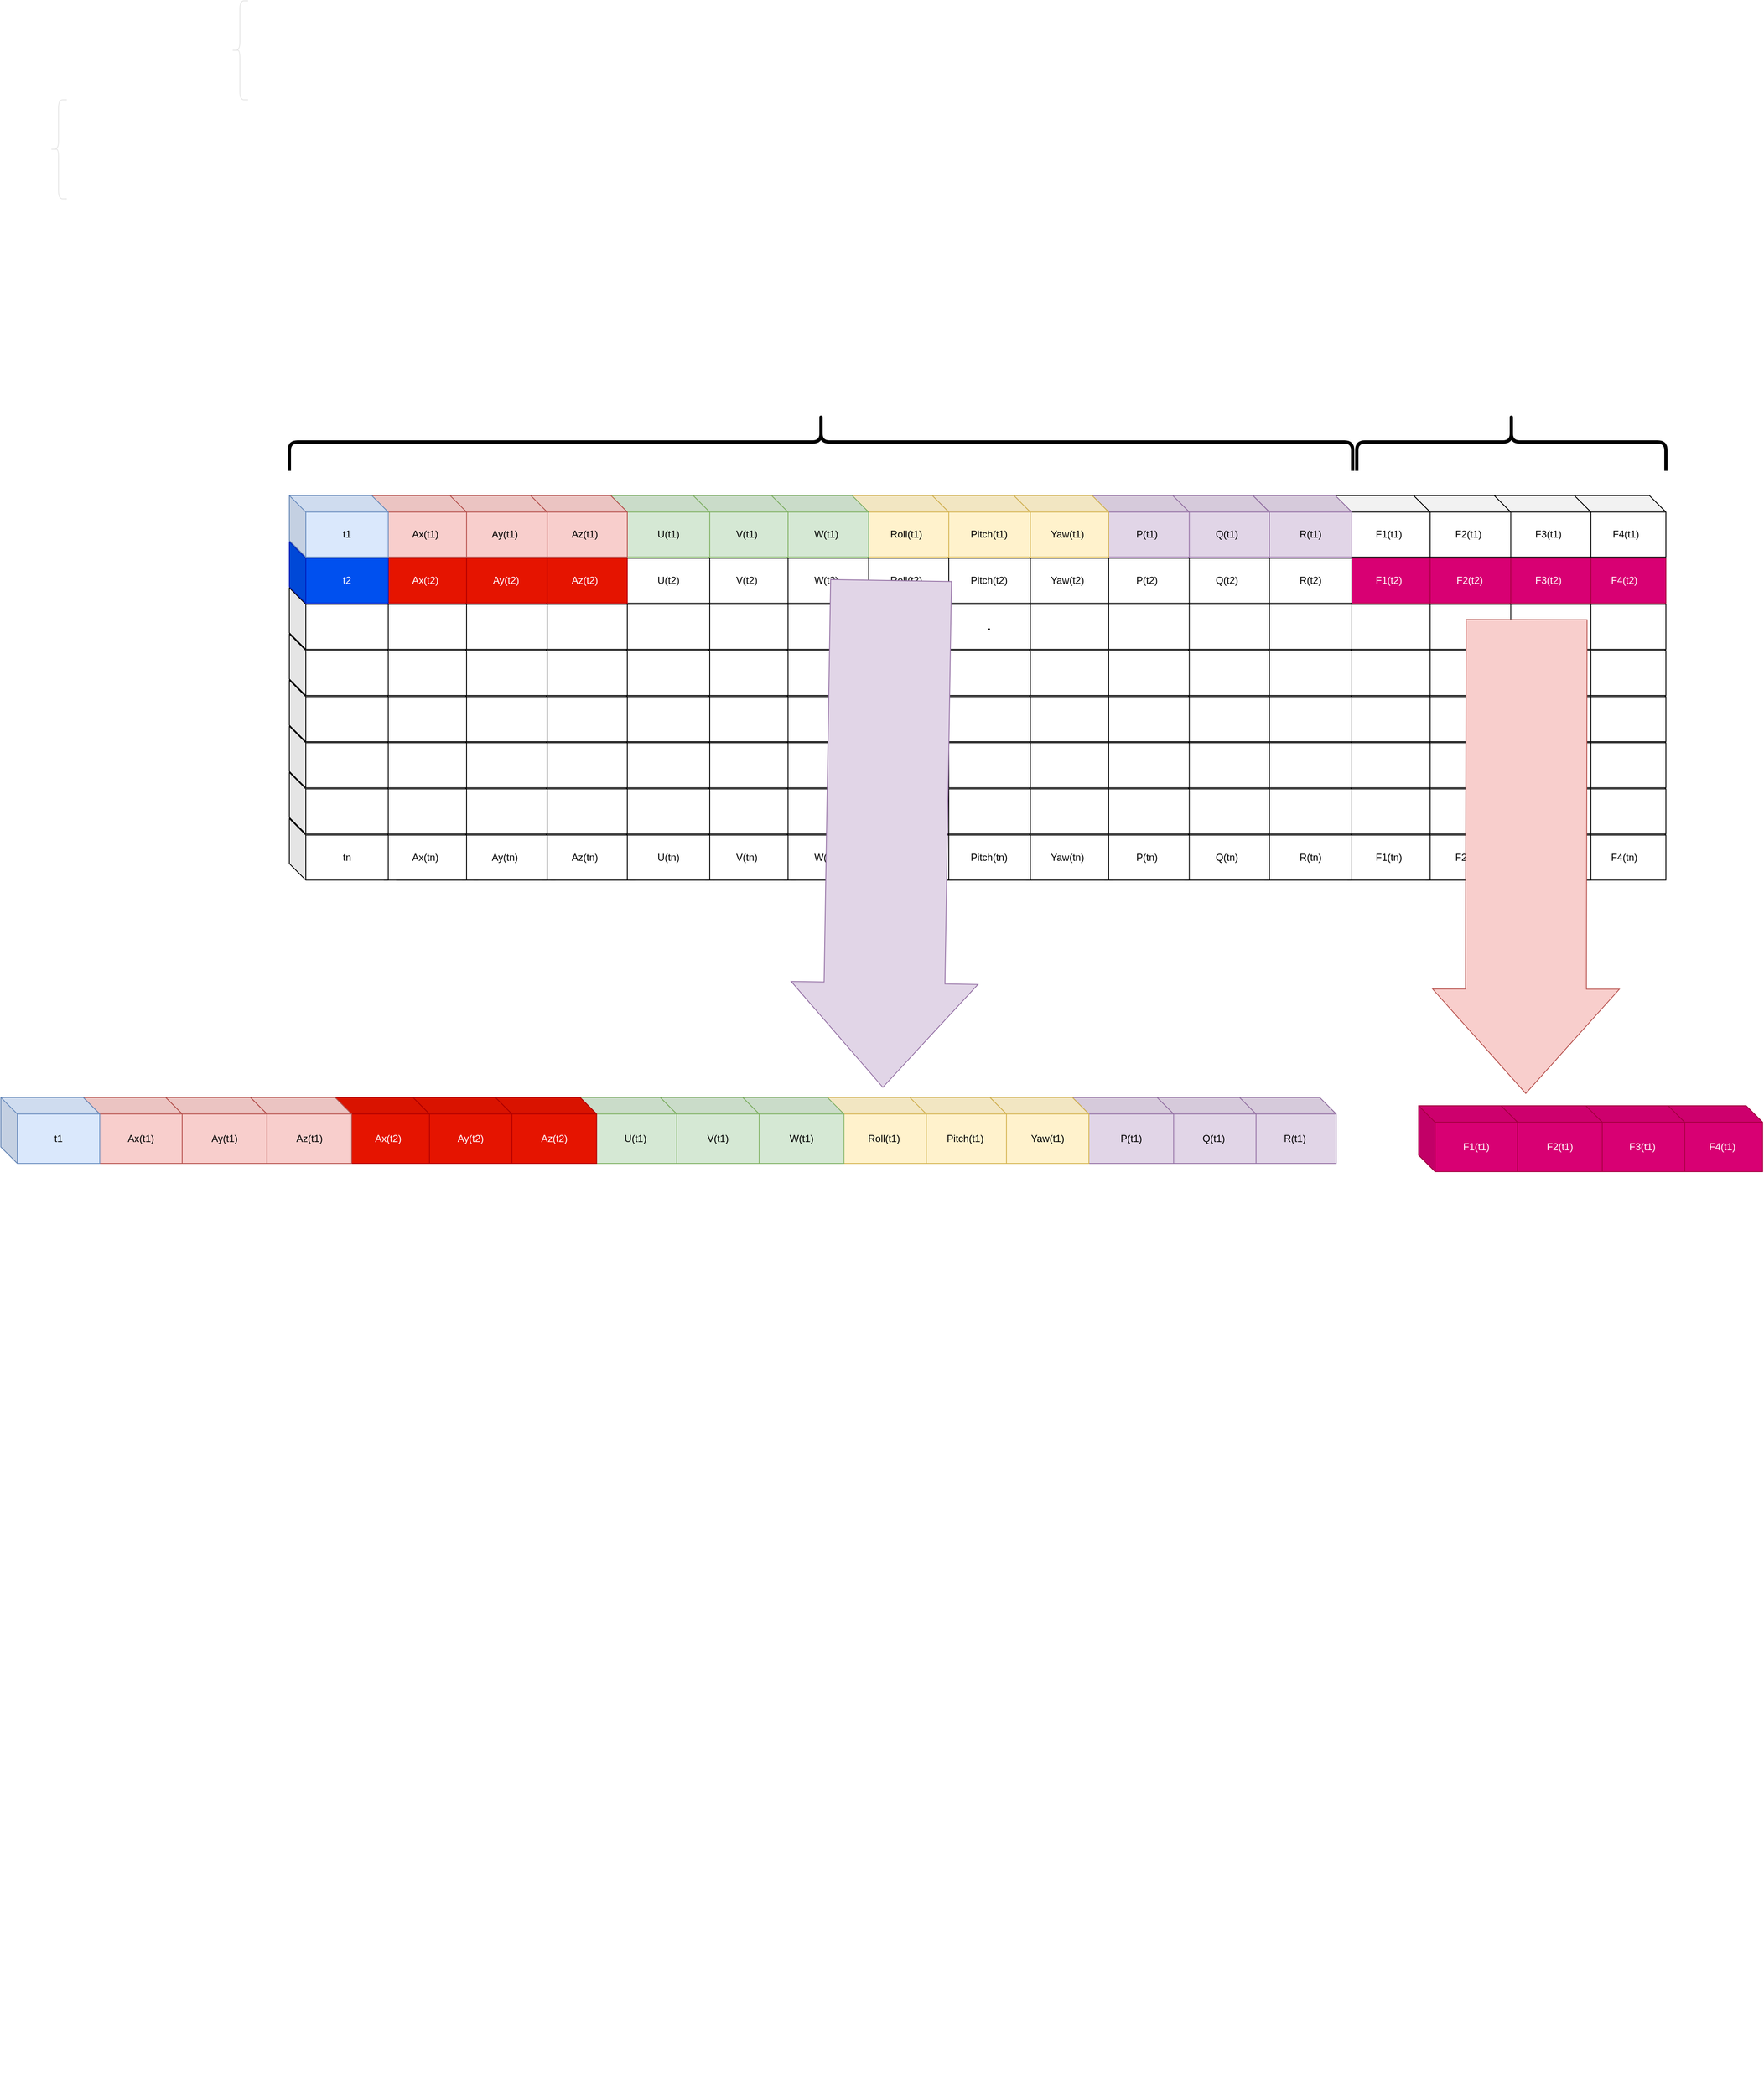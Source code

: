 <mxfile version="20.6.2" type="github">
  <diagram id="QWmx-fH_kVRrVoqvVBay" name="Pagina-1">
    <mxGraphModel dx="3994" dy="3113" grid="1" gridSize="10" guides="1" tooltips="1" connect="1" arrows="1" fold="1" page="1" pageScale="1" pageWidth="827" pageHeight="1169" math="0" shadow="0">
      <root>
        <mxCell id="0" />
        <mxCell id="1" parent="0" />
        <mxCell id="e40BAH5m5hKkYkhLz0NS-443" value="" style="group;fontSize=40;fontStyle=1;" vertex="1" connectable="0" parent="1">
          <mxGeometry x="-1130" y="-370" width="1787.35" height="1940" as="geometry" />
        </mxCell>
        <mxCell id="e40BAH5m5hKkYkhLz0NS-298" value="" style="group" vertex="1" connectable="0" parent="e40BAH5m5hKkYkhLz0NS-443">
          <mxGeometry x="110" width="1560" height="466.346" as="geometry" />
        </mxCell>
        <mxCell id="e40BAH5m5hKkYkhLz0NS-299" value="" style="group" vertex="1" connectable="0" parent="e40BAH5m5hKkYkhLz0NS-298">
          <mxGeometry x="769.626" width="790.374" height="466.346" as="geometry" />
        </mxCell>
        <mxCell id="e40BAH5m5hKkYkhLz0NS-300" value="" style="group" vertex="1" connectable="0" parent="e40BAH5m5hKkYkhLz0NS-299">
          <mxGeometry x="385.307" width="405.066" height="466.346" as="geometry" />
        </mxCell>
        <mxCell id="e40BAH5m5hKkYkhLz0NS-301" value="" style="group" vertex="1" connectable="0" parent="e40BAH5m5hKkYkhLz0NS-300">
          <mxGeometry x="187.714" width="217.353" height="466.346" as="geometry" />
        </mxCell>
        <mxCell id="e40BAH5m5hKkYkhLz0NS-302" value="F4(tn)" style="shape=cube;whiteSpace=wrap;html=1;boundedLbl=1;backgroundOutline=1;darkOpacity=0.05;darkOpacity2=0.1;direction=east;" vertex="1" parent="e40BAH5m5hKkYkhLz0NS-301">
          <mxGeometry x="96.04" y="391.731" width="121.313" height="74.615" as="geometry" />
        </mxCell>
        <mxCell id="e40BAH5m5hKkYkhLz0NS-303" value="" style="shape=cube;whiteSpace=wrap;html=1;boundedLbl=1;backgroundOutline=1;darkOpacity=0.05;darkOpacity2=0.1;direction=east;" vertex="1" parent="e40BAH5m5hKkYkhLz0NS-301">
          <mxGeometry x="96.04" y="335.769" width="121.313" height="74.615" as="geometry" />
        </mxCell>
        <mxCell id="e40BAH5m5hKkYkhLz0NS-304" value="" style="shape=cube;whiteSpace=wrap;html=1;boundedLbl=1;backgroundOutline=1;darkOpacity=0.05;darkOpacity2=0.1;direction=east;" vertex="1" parent="e40BAH5m5hKkYkhLz0NS-301">
          <mxGeometry x="96.04" y="279.808" width="121.313" height="74.615" as="geometry" />
        </mxCell>
        <mxCell id="e40BAH5m5hKkYkhLz0NS-305" value="" style="shape=cube;whiteSpace=wrap;html=1;boundedLbl=1;backgroundOutline=1;darkOpacity=0.05;darkOpacity2=0.1;direction=east;" vertex="1" parent="e40BAH5m5hKkYkhLz0NS-301">
          <mxGeometry x="96.04" y="223.846" width="121.313" height="74.615" as="geometry" />
        </mxCell>
        <mxCell id="e40BAH5m5hKkYkhLz0NS-306" value="" style="shape=cube;whiteSpace=wrap;html=1;boundedLbl=1;backgroundOutline=1;darkOpacity=0.05;darkOpacity2=0.1;direction=east;" vertex="1" parent="e40BAH5m5hKkYkhLz0NS-301">
          <mxGeometry x="96.04" y="167.885" width="121.313" height="74.615" as="geometry" />
        </mxCell>
        <mxCell id="e40BAH5m5hKkYkhLz0NS-307" value="" style="shape=cube;whiteSpace=wrap;html=1;boundedLbl=1;backgroundOutline=1;darkOpacity=0.05;darkOpacity2=0.1;direction=east;" vertex="1" parent="e40BAH5m5hKkYkhLz0NS-301">
          <mxGeometry x="96.04" y="111.923" width="121.313" height="74.615" as="geometry" />
        </mxCell>
        <mxCell id="e40BAH5m5hKkYkhLz0NS-308" value="F4(t2)" style="shape=cube;whiteSpace=wrap;html=1;boundedLbl=1;backgroundOutline=1;darkOpacity=0.05;darkOpacity2=0.1;direction=east;fillColor=#d80073;fontColor=#ffffff;strokeColor=#A50040;" vertex="1" parent="e40BAH5m5hKkYkhLz0NS-301">
          <mxGeometry x="96.04" y="55.962" width="121.313" height="74.615" as="geometry" />
        </mxCell>
        <mxCell id="e40BAH5m5hKkYkhLz0NS-309" value="F4(t1)" style="shape=cube;whiteSpace=wrap;html=1;boundedLbl=1;backgroundOutline=1;darkOpacity=0.05;darkOpacity2=0.1;direction=east;" vertex="1" parent="e40BAH5m5hKkYkhLz0NS-301">
          <mxGeometry x="100" width="117.35" height="74.615" as="geometry" />
        </mxCell>
        <mxCell id="e40BAH5m5hKkYkhLz0NS-310" value="" style="shape=cube;whiteSpace=wrap;html=1;boundedLbl=1;backgroundOutline=1;darkOpacity=0.05;darkOpacity2=0.1;" vertex="1" parent="e40BAH5m5hKkYkhLz0NS-301">
          <mxGeometry y="391.731" width="121.313" height="74.615" as="geometry" />
        </mxCell>
        <mxCell id="e40BAH5m5hKkYkhLz0NS-311" value="" style="shape=cube;whiteSpace=wrap;html=1;boundedLbl=1;backgroundOutline=1;darkOpacity=0.05;darkOpacity2=0.1;" vertex="1" parent="e40BAH5m5hKkYkhLz0NS-301">
          <mxGeometry y="335.769" width="121.313" height="74.615" as="geometry" />
        </mxCell>
        <mxCell id="e40BAH5m5hKkYkhLz0NS-312" value="" style="shape=cube;whiteSpace=wrap;html=1;boundedLbl=1;backgroundOutline=1;darkOpacity=0.05;darkOpacity2=0.1;" vertex="1" parent="e40BAH5m5hKkYkhLz0NS-301">
          <mxGeometry y="279.808" width="121.313" height="74.615" as="geometry" />
        </mxCell>
        <mxCell id="e40BAH5m5hKkYkhLz0NS-313" value="" style="shape=cube;whiteSpace=wrap;html=1;boundedLbl=1;backgroundOutline=1;darkOpacity=0.05;darkOpacity2=0.1;" vertex="1" parent="e40BAH5m5hKkYkhLz0NS-301">
          <mxGeometry y="223.846" width="121.313" height="74.615" as="geometry" />
        </mxCell>
        <mxCell id="e40BAH5m5hKkYkhLz0NS-314" value="" style="shape=cube;whiteSpace=wrap;html=1;boundedLbl=1;backgroundOutline=1;darkOpacity=0.05;darkOpacity2=0.1;" vertex="1" parent="e40BAH5m5hKkYkhLz0NS-301">
          <mxGeometry y="167.885" width="121.313" height="74.615" as="geometry" />
        </mxCell>
        <mxCell id="e40BAH5m5hKkYkhLz0NS-315" value="" style="shape=cube;whiteSpace=wrap;html=1;boundedLbl=1;backgroundOutline=1;darkOpacity=0.05;darkOpacity2=0.1;" vertex="1" parent="e40BAH5m5hKkYkhLz0NS-301">
          <mxGeometry y="111.923" width="121.313" height="74.615" as="geometry" />
        </mxCell>
        <mxCell id="e40BAH5m5hKkYkhLz0NS-316" value="" style="shape=cube;whiteSpace=wrap;html=1;boundedLbl=1;backgroundOutline=1;darkOpacity=0.05;darkOpacity2=0.1;" vertex="1" parent="e40BAH5m5hKkYkhLz0NS-301">
          <mxGeometry y="55.962" width="121.313" height="74.615" as="geometry" />
        </mxCell>
        <mxCell id="e40BAH5m5hKkYkhLz0NS-317" value="" style="shape=cube;whiteSpace=wrap;html=1;boundedLbl=1;backgroundOutline=1;darkOpacity=0.05;darkOpacity2=0.1;" vertex="1" parent="e40BAH5m5hKkYkhLz0NS-301">
          <mxGeometry width="121.313" height="74.615" as="geometry" />
        </mxCell>
        <mxCell id="e40BAH5m5hKkYkhLz0NS-318" value="" style="group" vertex="1" connectable="0" parent="e40BAH5m5hKkYkhLz0NS-300">
          <mxGeometry width="212.413" height="466.346" as="geometry" />
        </mxCell>
        <mxCell id="e40BAH5m5hKkYkhLz0NS-319" value="" style="shape=cube;whiteSpace=wrap;html=1;boundedLbl=1;backgroundOutline=1;darkOpacity=0.05;darkOpacity2=0.1;direction=east;" vertex="1" parent="e40BAH5m5hKkYkhLz0NS-318">
          <mxGeometry x="93.857" y="391.731" width="118.556" height="74.615" as="geometry" />
        </mxCell>
        <mxCell id="e40BAH5m5hKkYkhLz0NS-320" value="" style="shape=cube;whiteSpace=wrap;html=1;boundedLbl=1;backgroundOutline=1;darkOpacity=0.05;darkOpacity2=0.1;direction=east;" vertex="1" parent="e40BAH5m5hKkYkhLz0NS-318">
          <mxGeometry x="93.857" y="335.769" width="118.556" height="74.615" as="geometry" />
        </mxCell>
        <mxCell id="e40BAH5m5hKkYkhLz0NS-321" value="" style="shape=cube;whiteSpace=wrap;html=1;boundedLbl=1;backgroundOutline=1;darkOpacity=0.05;darkOpacity2=0.1;direction=east;" vertex="1" parent="e40BAH5m5hKkYkhLz0NS-318">
          <mxGeometry x="93.857" y="279.808" width="118.556" height="74.615" as="geometry" />
        </mxCell>
        <mxCell id="e40BAH5m5hKkYkhLz0NS-322" value="" style="shape=cube;whiteSpace=wrap;html=1;boundedLbl=1;backgroundOutline=1;darkOpacity=0.05;darkOpacity2=0.1;direction=east;" vertex="1" parent="e40BAH5m5hKkYkhLz0NS-318">
          <mxGeometry x="93.857" y="223.846" width="118.556" height="74.615" as="geometry" />
        </mxCell>
        <mxCell id="e40BAH5m5hKkYkhLz0NS-323" value="" style="shape=cube;whiteSpace=wrap;html=1;boundedLbl=1;backgroundOutline=1;darkOpacity=0.05;darkOpacity2=0.1;direction=east;" vertex="1" parent="e40BAH5m5hKkYkhLz0NS-318">
          <mxGeometry x="93.857" y="167.885" width="118.556" height="74.615" as="geometry" />
        </mxCell>
        <mxCell id="e40BAH5m5hKkYkhLz0NS-324" value="" style="shape=cube;whiteSpace=wrap;html=1;boundedLbl=1;backgroundOutline=1;darkOpacity=0.05;darkOpacity2=0.1;direction=east;" vertex="1" parent="e40BAH5m5hKkYkhLz0NS-318">
          <mxGeometry x="93.857" y="111.923" width="118.556" height="74.615" as="geometry" />
        </mxCell>
        <mxCell id="e40BAH5m5hKkYkhLz0NS-325" value="" style="shape=cube;whiteSpace=wrap;html=1;boundedLbl=1;backgroundOutline=1;darkOpacity=0.05;darkOpacity2=0.1;direction=east;" vertex="1" parent="e40BAH5m5hKkYkhLz0NS-318">
          <mxGeometry x="93.857" y="55.962" width="118.556" height="74.615" as="geometry" />
        </mxCell>
        <mxCell id="e40BAH5m5hKkYkhLz0NS-326" value="" style="shape=cube;whiteSpace=wrap;html=1;boundedLbl=1;backgroundOutline=1;darkOpacity=0.05;darkOpacity2=0.1;direction=east;" vertex="1" parent="e40BAH5m5hKkYkhLz0NS-318">
          <mxGeometry x="93.857" width="118.556" height="74.615" as="geometry" />
        </mxCell>
        <mxCell id="e40BAH5m5hKkYkhLz0NS-327" value="" style="shape=cube;whiteSpace=wrap;html=1;boundedLbl=1;backgroundOutline=1;darkOpacity=0.05;darkOpacity2=0.1;" vertex="1" parent="e40BAH5m5hKkYkhLz0NS-318">
          <mxGeometry y="391.731" width="118.556" height="74.615" as="geometry" />
        </mxCell>
        <mxCell id="e40BAH5m5hKkYkhLz0NS-328" value="" style="shape=cube;whiteSpace=wrap;html=1;boundedLbl=1;backgroundOutline=1;darkOpacity=0.05;darkOpacity2=0.1;" vertex="1" parent="e40BAH5m5hKkYkhLz0NS-318">
          <mxGeometry y="335.769" width="118.556" height="74.615" as="geometry" />
        </mxCell>
        <mxCell id="e40BAH5m5hKkYkhLz0NS-329" value="" style="shape=cube;whiteSpace=wrap;html=1;boundedLbl=1;backgroundOutline=1;darkOpacity=0.05;darkOpacity2=0.1;" vertex="1" parent="e40BAH5m5hKkYkhLz0NS-318">
          <mxGeometry y="279.808" width="118.556" height="74.615" as="geometry" />
        </mxCell>
        <mxCell id="e40BAH5m5hKkYkhLz0NS-330" value="" style="shape=cube;whiteSpace=wrap;html=1;boundedLbl=1;backgroundOutline=1;darkOpacity=0.05;darkOpacity2=0.1;" vertex="1" parent="e40BAH5m5hKkYkhLz0NS-318">
          <mxGeometry y="223.846" width="118.556" height="74.615" as="geometry" />
        </mxCell>
        <mxCell id="e40BAH5m5hKkYkhLz0NS-331" value="" style="shape=cube;whiteSpace=wrap;html=1;boundedLbl=1;backgroundOutline=1;darkOpacity=0.05;darkOpacity2=0.1;" vertex="1" parent="e40BAH5m5hKkYkhLz0NS-318">
          <mxGeometry y="167.885" width="118.556" height="74.615" as="geometry" />
        </mxCell>
        <mxCell id="e40BAH5m5hKkYkhLz0NS-332" value="" style="shape=cube;whiteSpace=wrap;html=1;boundedLbl=1;backgroundOutline=1;darkOpacity=0.05;darkOpacity2=0.1;" vertex="1" parent="e40BAH5m5hKkYkhLz0NS-318">
          <mxGeometry y="111.923" width="118.556" height="74.615" as="geometry" />
        </mxCell>
        <mxCell id="e40BAH5m5hKkYkhLz0NS-333" value="" style="shape=cube;whiteSpace=wrap;html=1;boundedLbl=1;backgroundOutline=1;darkOpacity=0.05;darkOpacity2=0.1;" vertex="1" parent="e40BAH5m5hKkYkhLz0NS-318">
          <mxGeometry y="55.962" width="118.556" height="74.615" as="geometry" />
        </mxCell>
        <mxCell id="e40BAH5m5hKkYkhLz0NS-334" value="R(t1)" style="shape=cube;whiteSpace=wrap;html=1;boundedLbl=1;backgroundOutline=1;darkOpacity=0.05;darkOpacity2=0.1;" vertex="1" parent="e40BAH5m5hKkYkhLz0NS-318">
          <mxGeometry width="118.556" height="74.615" as="geometry" />
        </mxCell>
        <mxCell id="e40BAH5m5hKkYkhLz0NS-335" value="" style="group" vertex="1" connectable="0" parent="e40BAH5m5hKkYkhLz0NS-299">
          <mxGeometry width="405.066" height="466.346" as="geometry" />
        </mxCell>
        <mxCell id="e40BAH5m5hKkYkhLz0NS-336" value="" style="group" vertex="1" connectable="0" parent="e40BAH5m5hKkYkhLz0NS-335">
          <mxGeometry x="187.714" width="217.353" height="466.346" as="geometry" />
        </mxCell>
        <mxCell id="e40BAH5m5hKkYkhLz0NS-337" value="" style="shape=cube;whiteSpace=wrap;html=1;boundedLbl=1;backgroundOutline=1;darkOpacity=0.05;darkOpacity2=0.1;direction=east;" vertex="1" parent="e40BAH5m5hKkYkhLz0NS-336">
          <mxGeometry x="96.04" y="391.731" width="121.313" height="74.615" as="geometry" />
        </mxCell>
        <mxCell id="e40BAH5m5hKkYkhLz0NS-338" value="" style="shape=cube;whiteSpace=wrap;html=1;boundedLbl=1;backgroundOutline=1;darkOpacity=0.05;darkOpacity2=0.1;direction=east;" vertex="1" parent="e40BAH5m5hKkYkhLz0NS-336">
          <mxGeometry x="96.04" y="335.769" width="121.313" height="74.615" as="geometry" />
        </mxCell>
        <mxCell id="e40BAH5m5hKkYkhLz0NS-339" value="" style="shape=cube;whiteSpace=wrap;html=1;boundedLbl=1;backgroundOutline=1;darkOpacity=0.05;darkOpacity2=0.1;direction=east;" vertex="1" parent="e40BAH5m5hKkYkhLz0NS-336">
          <mxGeometry x="96.04" y="279.808" width="121.313" height="74.615" as="geometry" />
        </mxCell>
        <mxCell id="e40BAH5m5hKkYkhLz0NS-340" value="" style="shape=cube;whiteSpace=wrap;html=1;boundedLbl=1;backgroundOutline=1;darkOpacity=0.05;darkOpacity2=0.1;direction=east;" vertex="1" parent="e40BAH5m5hKkYkhLz0NS-336">
          <mxGeometry x="96.04" y="223.846" width="121.313" height="74.615" as="geometry" />
        </mxCell>
        <mxCell id="e40BAH5m5hKkYkhLz0NS-341" value="" style="shape=cube;whiteSpace=wrap;html=1;boundedLbl=1;backgroundOutline=1;darkOpacity=0.05;darkOpacity2=0.1;direction=east;" vertex="1" parent="e40BAH5m5hKkYkhLz0NS-336">
          <mxGeometry x="96.04" y="167.885" width="121.313" height="74.615" as="geometry" />
        </mxCell>
        <mxCell id="e40BAH5m5hKkYkhLz0NS-342" value="" style="shape=cube;whiteSpace=wrap;html=1;boundedLbl=1;backgroundOutline=1;darkOpacity=0.05;darkOpacity2=0.1;direction=east;" vertex="1" parent="e40BAH5m5hKkYkhLz0NS-336">
          <mxGeometry x="96.04" y="111.923" width="121.313" height="74.615" as="geometry" />
        </mxCell>
        <mxCell id="e40BAH5m5hKkYkhLz0NS-343" value="" style="shape=cube;whiteSpace=wrap;html=1;boundedLbl=1;backgroundOutline=1;darkOpacity=0.05;darkOpacity2=0.1;direction=east;" vertex="1" parent="e40BAH5m5hKkYkhLz0NS-336">
          <mxGeometry x="96.04" y="55.962" width="121.313" height="74.615" as="geometry" />
        </mxCell>
        <mxCell id="e40BAH5m5hKkYkhLz0NS-344" value="Q(t1)" style="shape=cube;whiteSpace=wrap;html=1;boundedLbl=1;backgroundOutline=1;darkOpacity=0.05;darkOpacity2=0.1;direction=east;" vertex="1" parent="e40BAH5m5hKkYkhLz0NS-336">
          <mxGeometry x="96.04" width="121.313" height="74.615" as="geometry" />
        </mxCell>
        <mxCell id="e40BAH5m5hKkYkhLz0NS-345" value="" style="shape=cube;whiteSpace=wrap;html=1;boundedLbl=1;backgroundOutline=1;darkOpacity=0.05;darkOpacity2=0.1;" vertex="1" parent="e40BAH5m5hKkYkhLz0NS-336">
          <mxGeometry y="391.731" width="121.313" height="74.615" as="geometry" />
        </mxCell>
        <mxCell id="e40BAH5m5hKkYkhLz0NS-346" value="" style="shape=cube;whiteSpace=wrap;html=1;boundedLbl=1;backgroundOutline=1;darkOpacity=0.05;darkOpacity2=0.1;" vertex="1" parent="e40BAH5m5hKkYkhLz0NS-336">
          <mxGeometry y="335.769" width="121.313" height="74.615" as="geometry" />
        </mxCell>
        <mxCell id="e40BAH5m5hKkYkhLz0NS-347" value="" style="shape=cube;whiteSpace=wrap;html=1;boundedLbl=1;backgroundOutline=1;darkOpacity=0.05;darkOpacity2=0.1;" vertex="1" parent="e40BAH5m5hKkYkhLz0NS-336">
          <mxGeometry y="279.808" width="121.313" height="74.615" as="geometry" />
        </mxCell>
        <mxCell id="e40BAH5m5hKkYkhLz0NS-348" value="" style="shape=cube;whiteSpace=wrap;html=1;boundedLbl=1;backgroundOutline=1;darkOpacity=0.05;darkOpacity2=0.1;" vertex="1" parent="e40BAH5m5hKkYkhLz0NS-336">
          <mxGeometry y="223.846" width="121.313" height="74.615" as="geometry" />
        </mxCell>
        <mxCell id="e40BAH5m5hKkYkhLz0NS-349" value="" style="shape=cube;whiteSpace=wrap;html=1;boundedLbl=1;backgroundOutline=1;darkOpacity=0.05;darkOpacity2=0.1;" vertex="1" parent="e40BAH5m5hKkYkhLz0NS-336">
          <mxGeometry y="167.885" width="121.313" height="74.615" as="geometry" />
        </mxCell>
        <mxCell id="e40BAH5m5hKkYkhLz0NS-350" value="" style="shape=cube;whiteSpace=wrap;html=1;boundedLbl=1;backgroundOutline=1;darkOpacity=0.05;darkOpacity2=0.1;" vertex="1" parent="e40BAH5m5hKkYkhLz0NS-336">
          <mxGeometry y="111.923" width="121.313" height="74.615" as="geometry" />
        </mxCell>
        <mxCell id="e40BAH5m5hKkYkhLz0NS-351" value="" style="shape=cube;whiteSpace=wrap;html=1;boundedLbl=1;backgroundOutline=1;darkOpacity=0.05;darkOpacity2=0.1;" vertex="1" parent="e40BAH5m5hKkYkhLz0NS-336">
          <mxGeometry y="55.962" width="121.313" height="74.615" as="geometry" />
        </mxCell>
        <mxCell id="e40BAH5m5hKkYkhLz0NS-352" value="P(t1)" style="shape=cube;whiteSpace=wrap;html=1;boundedLbl=1;backgroundOutline=1;darkOpacity=0.05;darkOpacity2=0.1;" vertex="1" parent="e40BAH5m5hKkYkhLz0NS-336">
          <mxGeometry width="121.313" height="74.615" as="geometry" />
        </mxCell>
        <mxCell id="e40BAH5m5hKkYkhLz0NS-353" value="" style="group" vertex="1" connectable="0" parent="e40BAH5m5hKkYkhLz0NS-335">
          <mxGeometry width="212.413" height="466.346" as="geometry" />
        </mxCell>
        <mxCell id="e40BAH5m5hKkYkhLz0NS-354" value="" style="shape=cube;whiteSpace=wrap;html=1;boundedLbl=1;backgroundOutline=1;darkOpacity=0.05;darkOpacity2=0.1;direction=east;" vertex="1" parent="e40BAH5m5hKkYkhLz0NS-353">
          <mxGeometry x="93.857" y="391.731" width="118.556" height="74.615" as="geometry" />
        </mxCell>
        <mxCell id="e40BAH5m5hKkYkhLz0NS-355" value="" style="shape=cube;whiteSpace=wrap;html=1;boundedLbl=1;backgroundOutline=1;darkOpacity=0.05;darkOpacity2=0.1;direction=east;" vertex="1" parent="e40BAH5m5hKkYkhLz0NS-353">
          <mxGeometry x="93.857" y="335.769" width="118.556" height="74.615" as="geometry" />
        </mxCell>
        <mxCell id="e40BAH5m5hKkYkhLz0NS-356" value="" style="shape=cube;whiteSpace=wrap;html=1;boundedLbl=1;backgroundOutline=1;darkOpacity=0.05;darkOpacity2=0.1;direction=east;" vertex="1" parent="e40BAH5m5hKkYkhLz0NS-353">
          <mxGeometry x="93.857" y="279.808" width="118.556" height="74.615" as="geometry" />
        </mxCell>
        <mxCell id="e40BAH5m5hKkYkhLz0NS-357" value="" style="shape=cube;whiteSpace=wrap;html=1;boundedLbl=1;backgroundOutline=1;darkOpacity=0.05;darkOpacity2=0.1;direction=east;" vertex="1" parent="e40BAH5m5hKkYkhLz0NS-353">
          <mxGeometry x="93.857" y="223.846" width="118.556" height="74.615" as="geometry" />
        </mxCell>
        <mxCell id="e40BAH5m5hKkYkhLz0NS-358" value="" style="shape=cube;whiteSpace=wrap;html=1;boundedLbl=1;backgroundOutline=1;darkOpacity=0.05;darkOpacity2=0.1;direction=east;" vertex="1" parent="e40BAH5m5hKkYkhLz0NS-353">
          <mxGeometry x="93.857" y="167.885" width="118.556" height="74.615" as="geometry" />
        </mxCell>
        <mxCell id="e40BAH5m5hKkYkhLz0NS-359" value="" style="shape=cube;whiteSpace=wrap;html=1;boundedLbl=1;backgroundOutline=1;darkOpacity=0.05;darkOpacity2=0.1;direction=east;" vertex="1" parent="e40BAH5m5hKkYkhLz0NS-353">
          <mxGeometry x="93.857" y="111.923" width="118.556" height="74.615" as="geometry" />
        </mxCell>
        <mxCell id="e40BAH5m5hKkYkhLz0NS-360" value="" style="shape=cube;whiteSpace=wrap;html=1;boundedLbl=1;backgroundOutline=1;darkOpacity=0.05;darkOpacity2=0.1;direction=east;" vertex="1" parent="e40BAH5m5hKkYkhLz0NS-353">
          <mxGeometry x="93.857" y="55.962" width="118.556" height="74.615" as="geometry" />
        </mxCell>
        <mxCell id="e40BAH5m5hKkYkhLz0NS-361" value="Yaw(t1)" style="shape=cube;whiteSpace=wrap;html=1;boundedLbl=1;backgroundOutline=1;darkOpacity=0.05;darkOpacity2=0.1;direction=east;" vertex="1" parent="e40BAH5m5hKkYkhLz0NS-353">
          <mxGeometry x="93.857" width="118.556" height="74.615" as="geometry" />
        </mxCell>
        <mxCell id="e40BAH5m5hKkYkhLz0NS-362" value="" style="shape=cube;whiteSpace=wrap;html=1;boundedLbl=1;backgroundOutline=1;darkOpacity=0.05;darkOpacity2=0.1;" vertex="1" parent="e40BAH5m5hKkYkhLz0NS-353">
          <mxGeometry y="391.731" width="118.556" height="74.615" as="geometry" />
        </mxCell>
        <mxCell id="e40BAH5m5hKkYkhLz0NS-363" value="" style="shape=cube;whiteSpace=wrap;html=1;boundedLbl=1;backgroundOutline=1;darkOpacity=0.05;darkOpacity2=0.1;" vertex="1" parent="e40BAH5m5hKkYkhLz0NS-353">
          <mxGeometry y="335.769" width="118.556" height="74.615" as="geometry" />
        </mxCell>
        <mxCell id="e40BAH5m5hKkYkhLz0NS-364" value="" style="shape=cube;whiteSpace=wrap;html=1;boundedLbl=1;backgroundOutline=1;darkOpacity=0.05;darkOpacity2=0.1;" vertex="1" parent="e40BAH5m5hKkYkhLz0NS-353">
          <mxGeometry y="279.808" width="118.556" height="74.615" as="geometry" />
        </mxCell>
        <mxCell id="e40BAH5m5hKkYkhLz0NS-365" value="" style="shape=cube;whiteSpace=wrap;html=1;boundedLbl=1;backgroundOutline=1;darkOpacity=0.05;darkOpacity2=0.1;" vertex="1" parent="e40BAH5m5hKkYkhLz0NS-353">
          <mxGeometry y="223.846" width="118.556" height="74.615" as="geometry" />
        </mxCell>
        <mxCell id="e40BAH5m5hKkYkhLz0NS-366" value="" style="shape=cube;whiteSpace=wrap;html=1;boundedLbl=1;backgroundOutline=1;darkOpacity=0.05;darkOpacity2=0.1;" vertex="1" parent="e40BAH5m5hKkYkhLz0NS-353">
          <mxGeometry y="167.885" width="118.556" height="74.615" as="geometry" />
        </mxCell>
        <mxCell id="e40BAH5m5hKkYkhLz0NS-367" value="" style="shape=cube;whiteSpace=wrap;html=1;boundedLbl=1;backgroundOutline=1;darkOpacity=0.05;darkOpacity2=0.1;" vertex="1" parent="e40BAH5m5hKkYkhLz0NS-353">
          <mxGeometry y="111.923" width="118.556" height="74.615" as="geometry" />
        </mxCell>
        <mxCell id="e40BAH5m5hKkYkhLz0NS-368" value="" style="shape=cube;whiteSpace=wrap;html=1;boundedLbl=1;backgroundOutline=1;darkOpacity=0.05;darkOpacity2=0.1;" vertex="1" parent="e40BAH5m5hKkYkhLz0NS-353">
          <mxGeometry y="55.962" width="118.556" height="74.615" as="geometry" />
        </mxCell>
        <mxCell id="e40BAH5m5hKkYkhLz0NS-369" value="Pitch(t1)" style="shape=cube;whiteSpace=wrap;html=1;boundedLbl=1;backgroundOutline=1;darkOpacity=0.05;darkOpacity2=0.1;" vertex="1" parent="e40BAH5m5hKkYkhLz0NS-353">
          <mxGeometry width="118.556" height="74.615" as="geometry" />
        </mxCell>
        <mxCell id="e40BAH5m5hKkYkhLz0NS-370" value="A" style="group" vertex="1" connectable="0" parent="e40BAH5m5hKkYkhLz0NS-298">
          <mxGeometry width="790.374" height="466.346" as="geometry" />
        </mxCell>
        <mxCell id="e40BAH5m5hKkYkhLz0NS-371" value="" style="group" vertex="1" connectable="0" parent="e40BAH5m5hKkYkhLz0NS-370">
          <mxGeometry x="385.307" width="405.066" height="466.346" as="geometry" />
        </mxCell>
        <mxCell id="e40BAH5m5hKkYkhLz0NS-372" value="" style="group" vertex="1" connectable="0" parent="e40BAH5m5hKkYkhLz0NS-371">
          <mxGeometry x="187.714" width="217.353" height="466.346" as="geometry" />
        </mxCell>
        <mxCell id="e40BAH5m5hKkYkhLz0NS-373" value="" style="shape=cube;whiteSpace=wrap;html=1;boundedLbl=1;backgroundOutline=1;darkOpacity=0.05;darkOpacity2=0.1;direction=east;" vertex="1" parent="e40BAH5m5hKkYkhLz0NS-372">
          <mxGeometry x="96.04" y="391.731" width="121.313" height="74.615" as="geometry" />
        </mxCell>
        <mxCell id="e40BAH5m5hKkYkhLz0NS-374" value="" style="shape=cube;whiteSpace=wrap;html=1;boundedLbl=1;backgroundOutline=1;darkOpacity=0.05;darkOpacity2=0.1;direction=east;" vertex="1" parent="e40BAH5m5hKkYkhLz0NS-372">
          <mxGeometry x="96.04" y="335.769" width="121.313" height="74.615" as="geometry" />
        </mxCell>
        <mxCell id="e40BAH5m5hKkYkhLz0NS-375" value="" style="shape=cube;whiteSpace=wrap;html=1;boundedLbl=1;backgroundOutline=1;darkOpacity=0.05;darkOpacity2=0.1;direction=east;" vertex="1" parent="e40BAH5m5hKkYkhLz0NS-372">
          <mxGeometry x="96.04" y="279.808" width="121.313" height="74.615" as="geometry" />
        </mxCell>
        <mxCell id="e40BAH5m5hKkYkhLz0NS-376" value="" style="shape=cube;whiteSpace=wrap;html=1;boundedLbl=1;backgroundOutline=1;darkOpacity=0.05;darkOpacity2=0.1;direction=east;" vertex="1" parent="e40BAH5m5hKkYkhLz0NS-372">
          <mxGeometry x="96.04" y="223.846" width="121.313" height="74.615" as="geometry" />
        </mxCell>
        <mxCell id="e40BAH5m5hKkYkhLz0NS-377" value="" style="shape=cube;whiteSpace=wrap;html=1;boundedLbl=1;backgroundOutline=1;darkOpacity=0.05;darkOpacity2=0.1;direction=east;" vertex="1" parent="e40BAH5m5hKkYkhLz0NS-372">
          <mxGeometry x="96.04" y="167.885" width="121.313" height="74.615" as="geometry" />
        </mxCell>
        <mxCell id="e40BAH5m5hKkYkhLz0NS-378" value="" style="shape=cube;whiteSpace=wrap;html=1;boundedLbl=1;backgroundOutline=1;darkOpacity=0.05;darkOpacity2=0.1;direction=east;" vertex="1" parent="e40BAH5m5hKkYkhLz0NS-372">
          <mxGeometry x="96.04" y="111.923" width="121.313" height="74.615" as="geometry" />
        </mxCell>
        <mxCell id="e40BAH5m5hKkYkhLz0NS-379" value="" style="shape=cube;whiteSpace=wrap;html=1;boundedLbl=1;backgroundOutline=1;darkOpacity=0.05;darkOpacity2=0.1;direction=east;" vertex="1" parent="e40BAH5m5hKkYkhLz0NS-372">
          <mxGeometry x="96.04" y="55.962" width="121.313" height="74.615" as="geometry" />
        </mxCell>
        <mxCell id="e40BAH5m5hKkYkhLz0NS-380" value="Roll(t1)" style="shape=cube;whiteSpace=wrap;html=1;boundedLbl=1;backgroundOutline=1;darkOpacity=0.05;darkOpacity2=0.1;direction=east;" vertex="1" parent="e40BAH5m5hKkYkhLz0NS-372">
          <mxGeometry x="96.04" width="121.313" height="74.615" as="geometry" />
        </mxCell>
        <mxCell id="e40BAH5m5hKkYkhLz0NS-381" value="" style="shape=cube;whiteSpace=wrap;html=1;boundedLbl=1;backgroundOutline=1;darkOpacity=0.05;darkOpacity2=0.1;" vertex="1" parent="e40BAH5m5hKkYkhLz0NS-372">
          <mxGeometry y="391.731" width="121.313" height="74.615" as="geometry" />
        </mxCell>
        <mxCell id="e40BAH5m5hKkYkhLz0NS-382" value="" style="shape=cube;whiteSpace=wrap;html=1;boundedLbl=1;backgroundOutline=1;darkOpacity=0.05;darkOpacity2=0.1;" vertex="1" parent="e40BAH5m5hKkYkhLz0NS-372">
          <mxGeometry y="335.769" width="121.313" height="74.615" as="geometry" />
        </mxCell>
        <mxCell id="e40BAH5m5hKkYkhLz0NS-383" value="" style="shape=cube;whiteSpace=wrap;html=1;boundedLbl=1;backgroundOutline=1;darkOpacity=0.05;darkOpacity2=0.1;" vertex="1" parent="e40BAH5m5hKkYkhLz0NS-372">
          <mxGeometry y="279.808" width="121.313" height="74.615" as="geometry" />
        </mxCell>
        <mxCell id="e40BAH5m5hKkYkhLz0NS-384" value="" style="shape=cube;whiteSpace=wrap;html=1;boundedLbl=1;backgroundOutline=1;darkOpacity=0.05;darkOpacity2=0.1;" vertex="1" parent="e40BAH5m5hKkYkhLz0NS-372">
          <mxGeometry y="223.846" width="121.313" height="74.615" as="geometry" />
        </mxCell>
        <mxCell id="e40BAH5m5hKkYkhLz0NS-385" value="" style="shape=cube;whiteSpace=wrap;html=1;boundedLbl=1;backgroundOutline=1;darkOpacity=0.05;darkOpacity2=0.1;" vertex="1" parent="e40BAH5m5hKkYkhLz0NS-372">
          <mxGeometry y="167.885" width="121.313" height="74.615" as="geometry" />
        </mxCell>
        <mxCell id="e40BAH5m5hKkYkhLz0NS-386" value="" style="shape=cube;whiteSpace=wrap;html=1;boundedLbl=1;backgroundOutline=1;darkOpacity=0.05;darkOpacity2=0.1;" vertex="1" parent="e40BAH5m5hKkYkhLz0NS-372">
          <mxGeometry y="111.923" width="121.313" height="74.615" as="geometry" />
        </mxCell>
        <mxCell id="e40BAH5m5hKkYkhLz0NS-387" value="" style="shape=cube;whiteSpace=wrap;html=1;boundedLbl=1;backgroundOutline=1;darkOpacity=0.05;darkOpacity2=0.1;" vertex="1" parent="e40BAH5m5hKkYkhLz0NS-372">
          <mxGeometry y="55.962" width="121.313" height="74.615" as="geometry" />
        </mxCell>
        <mxCell id="e40BAH5m5hKkYkhLz0NS-388" value="W(t1)" style="shape=cube;whiteSpace=wrap;html=1;boundedLbl=1;backgroundOutline=1;darkOpacity=0.05;darkOpacity2=0.1;" vertex="1" parent="e40BAH5m5hKkYkhLz0NS-372">
          <mxGeometry width="121.313" height="74.615" as="geometry" />
        </mxCell>
        <mxCell id="e40BAH5m5hKkYkhLz0NS-389" value="" style="group" vertex="1" connectable="0" parent="e40BAH5m5hKkYkhLz0NS-371">
          <mxGeometry width="212.413" height="466.346" as="geometry" />
        </mxCell>
        <mxCell id="e40BAH5m5hKkYkhLz0NS-390" value="" style="shape=cube;whiteSpace=wrap;html=1;boundedLbl=1;backgroundOutline=1;darkOpacity=0.05;darkOpacity2=0.1;direction=east;" vertex="1" parent="e40BAH5m5hKkYkhLz0NS-389">
          <mxGeometry x="93.857" y="391.731" width="118.556" height="74.615" as="geometry" />
        </mxCell>
        <mxCell id="e40BAH5m5hKkYkhLz0NS-391" value="" style="shape=cube;whiteSpace=wrap;html=1;boundedLbl=1;backgroundOutline=1;darkOpacity=0.05;darkOpacity2=0.1;direction=east;" vertex="1" parent="e40BAH5m5hKkYkhLz0NS-389">
          <mxGeometry x="93.857" y="335.769" width="118.556" height="74.615" as="geometry" />
        </mxCell>
        <mxCell id="e40BAH5m5hKkYkhLz0NS-392" value="" style="shape=cube;whiteSpace=wrap;html=1;boundedLbl=1;backgroundOutline=1;darkOpacity=0.05;darkOpacity2=0.1;direction=east;" vertex="1" parent="e40BAH5m5hKkYkhLz0NS-389">
          <mxGeometry x="93.857" y="279.808" width="118.556" height="74.615" as="geometry" />
        </mxCell>
        <mxCell id="e40BAH5m5hKkYkhLz0NS-393" value="" style="shape=cube;whiteSpace=wrap;html=1;boundedLbl=1;backgroundOutline=1;darkOpacity=0.05;darkOpacity2=0.1;direction=east;" vertex="1" parent="e40BAH5m5hKkYkhLz0NS-389">
          <mxGeometry x="93.857" y="223.846" width="118.556" height="74.615" as="geometry" />
        </mxCell>
        <mxCell id="e40BAH5m5hKkYkhLz0NS-394" value="" style="shape=cube;whiteSpace=wrap;html=1;boundedLbl=1;backgroundOutline=1;darkOpacity=0.05;darkOpacity2=0.1;direction=east;" vertex="1" parent="e40BAH5m5hKkYkhLz0NS-389">
          <mxGeometry x="93.857" y="167.885" width="118.556" height="74.615" as="geometry" />
        </mxCell>
        <mxCell id="e40BAH5m5hKkYkhLz0NS-395" value="" style="shape=cube;whiteSpace=wrap;html=1;boundedLbl=1;backgroundOutline=1;darkOpacity=0.05;darkOpacity2=0.1;direction=east;" vertex="1" parent="e40BAH5m5hKkYkhLz0NS-389">
          <mxGeometry x="93.857" y="111.923" width="118.556" height="74.615" as="geometry" />
        </mxCell>
        <mxCell id="e40BAH5m5hKkYkhLz0NS-396" value="" style="shape=cube;whiteSpace=wrap;html=1;boundedLbl=1;backgroundOutline=1;darkOpacity=0.05;darkOpacity2=0.1;direction=east;" vertex="1" parent="e40BAH5m5hKkYkhLz0NS-389">
          <mxGeometry x="93.857" y="55.962" width="118.556" height="74.615" as="geometry" />
        </mxCell>
        <mxCell id="e40BAH5m5hKkYkhLz0NS-397" value="V(t1)" style="shape=cube;whiteSpace=wrap;html=1;boundedLbl=1;backgroundOutline=1;darkOpacity=0.05;darkOpacity2=0.1;direction=east;" vertex="1" parent="e40BAH5m5hKkYkhLz0NS-389">
          <mxGeometry x="93.857" width="118.556" height="74.615" as="geometry" />
        </mxCell>
        <mxCell id="e40BAH5m5hKkYkhLz0NS-398" value="" style="shape=cube;whiteSpace=wrap;html=1;boundedLbl=1;backgroundOutline=1;darkOpacity=0.05;darkOpacity2=0.1;" vertex="1" parent="e40BAH5m5hKkYkhLz0NS-389">
          <mxGeometry y="391.731" width="118.556" height="74.615" as="geometry" />
        </mxCell>
        <mxCell id="e40BAH5m5hKkYkhLz0NS-399" value="" style="shape=cube;whiteSpace=wrap;html=1;boundedLbl=1;backgroundOutline=1;darkOpacity=0.05;darkOpacity2=0.1;" vertex="1" parent="e40BAH5m5hKkYkhLz0NS-389">
          <mxGeometry y="335.769" width="118.556" height="74.615" as="geometry" />
        </mxCell>
        <mxCell id="e40BAH5m5hKkYkhLz0NS-400" value="" style="shape=cube;whiteSpace=wrap;html=1;boundedLbl=1;backgroundOutline=1;darkOpacity=0.05;darkOpacity2=0.1;" vertex="1" parent="e40BAH5m5hKkYkhLz0NS-389">
          <mxGeometry y="279.808" width="118.556" height="74.615" as="geometry" />
        </mxCell>
        <mxCell id="e40BAH5m5hKkYkhLz0NS-401" value="" style="shape=cube;whiteSpace=wrap;html=1;boundedLbl=1;backgroundOutline=1;darkOpacity=0.05;darkOpacity2=0.1;" vertex="1" parent="e40BAH5m5hKkYkhLz0NS-389">
          <mxGeometry y="223.846" width="118.556" height="74.615" as="geometry" />
        </mxCell>
        <mxCell id="e40BAH5m5hKkYkhLz0NS-402" value="" style="shape=cube;whiteSpace=wrap;html=1;boundedLbl=1;backgroundOutline=1;darkOpacity=0.05;darkOpacity2=0.1;" vertex="1" parent="e40BAH5m5hKkYkhLz0NS-389">
          <mxGeometry y="167.885" width="118.556" height="74.615" as="geometry" />
        </mxCell>
        <mxCell id="e40BAH5m5hKkYkhLz0NS-403" value="" style="shape=cube;whiteSpace=wrap;html=1;boundedLbl=1;backgroundOutline=1;darkOpacity=0.05;darkOpacity2=0.1;" vertex="1" parent="e40BAH5m5hKkYkhLz0NS-389">
          <mxGeometry y="111.923" width="118.556" height="74.615" as="geometry" />
        </mxCell>
        <mxCell id="e40BAH5m5hKkYkhLz0NS-404" value="" style="shape=cube;whiteSpace=wrap;html=1;boundedLbl=1;backgroundOutline=1;darkOpacity=0.05;darkOpacity2=0.1;" vertex="1" parent="e40BAH5m5hKkYkhLz0NS-389">
          <mxGeometry y="55.962" width="118.556" height="74.615" as="geometry" />
        </mxCell>
        <mxCell id="e40BAH5m5hKkYkhLz0NS-405" value="U(t1)" style="shape=cube;whiteSpace=wrap;html=1;boundedLbl=1;backgroundOutline=1;darkOpacity=0.05;darkOpacity2=0.1;" vertex="1" parent="e40BAH5m5hKkYkhLz0NS-389">
          <mxGeometry width="118.556" height="74.615" as="geometry" />
        </mxCell>
        <mxCell id="e40BAH5m5hKkYkhLz0NS-406" value="" style="group" vertex="1" connectable="0" parent="e40BAH5m5hKkYkhLz0NS-370">
          <mxGeometry width="405.066" height="466.346" as="geometry" />
        </mxCell>
        <mxCell id="e40BAH5m5hKkYkhLz0NS-407" value="" style="group" vertex="1" connectable="0" parent="e40BAH5m5hKkYkhLz0NS-406">
          <mxGeometry x="187.714" width="217.353" height="466.346" as="geometry" />
        </mxCell>
        <mxCell id="e40BAH5m5hKkYkhLz0NS-408" value="" style="shape=cube;whiteSpace=wrap;html=1;boundedLbl=1;backgroundOutline=1;darkOpacity=0.05;darkOpacity2=0.1;direction=east;" vertex="1" parent="e40BAH5m5hKkYkhLz0NS-407">
          <mxGeometry x="96.04" y="391.731" width="121.313" height="74.615" as="geometry" />
        </mxCell>
        <mxCell id="e40BAH5m5hKkYkhLz0NS-409" value="" style="shape=cube;whiteSpace=wrap;html=1;boundedLbl=1;backgroundOutline=1;darkOpacity=0.05;darkOpacity2=0.1;direction=east;" vertex="1" parent="e40BAH5m5hKkYkhLz0NS-407">
          <mxGeometry x="96.04" y="335.769" width="121.313" height="74.615" as="geometry" />
        </mxCell>
        <mxCell id="e40BAH5m5hKkYkhLz0NS-410" value="" style="shape=cube;whiteSpace=wrap;html=1;boundedLbl=1;backgroundOutline=1;darkOpacity=0.05;darkOpacity2=0.1;direction=east;" vertex="1" parent="e40BAH5m5hKkYkhLz0NS-407">
          <mxGeometry x="96.04" y="279.808" width="121.313" height="74.615" as="geometry" />
        </mxCell>
        <mxCell id="e40BAH5m5hKkYkhLz0NS-411" value="" style="shape=cube;whiteSpace=wrap;html=1;boundedLbl=1;backgroundOutline=1;darkOpacity=0.05;darkOpacity2=0.1;direction=east;" vertex="1" parent="e40BAH5m5hKkYkhLz0NS-407">
          <mxGeometry x="96.04" y="223.846" width="121.313" height="74.615" as="geometry" />
        </mxCell>
        <mxCell id="e40BAH5m5hKkYkhLz0NS-412" value="" style="shape=cube;whiteSpace=wrap;html=1;boundedLbl=1;backgroundOutline=1;darkOpacity=0.05;darkOpacity2=0.1;direction=east;" vertex="1" parent="e40BAH5m5hKkYkhLz0NS-407">
          <mxGeometry x="96.04" y="167.885" width="121.313" height="74.615" as="geometry" />
        </mxCell>
        <mxCell id="e40BAH5m5hKkYkhLz0NS-413" value="" style="shape=cube;whiteSpace=wrap;html=1;boundedLbl=1;backgroundOutline=1;darkOpacity=0.05;darkOpacity2=0.1;direction=east;" vertex="1" parent="e40BAH5m5hKkYkhLz0NS-407">
          <mxGeometry x="96.04" y="111.923" width="121.313" height="74.615" as="geometry" />
        </mxCell>
        <mxCell id="e40BAH5m5hKkYkhLz0NS-414" value="" style="shape=cube;whiteSpace=wrap;html=1;boundedLbl=1;backgroundOutline=1;darkOpacity=0.05;darkOpacity2=0.1;direction=east;" vertex="1" parent="e40BAH5m5hKkYkhLz0NS-407">
          <mxGeometry x="96.04" y="55.962" width="121.313" height="74.615" as="geometry" />
        </mxCell>
        <mxCell id="e40BAH5m5hKkYkhLz0NS-415" value="Az(t1)" style="shape=cube;whiteSpace=wrap;html=1;boundedLbl=1;backgroundOutline=1;darkOpacity=0.05;darkOpacity2=0.1;direction=east;" vertex="1" parent="e40BAH5m5hKkYkhLz0NS-407">
          <mxGeometry x="96.04" width="121.313" height="74.615" as="geometry" />
        </mxCell>
        <mxCell id="e40BAH5m5hKkYkhLz0NS-416" value="" style="shape=cube;whiteSpace=wrap;html=1;boundedLbl=1;backgroundOutline=1;darkOpacity=0.05;darkOpacity2=0.1;" vertex="1" parent="e40BAH5m5hKkYkhLz0NS-407">
          <mxGeometry y="391.731" width="121.313" height="74.615" as="geometry" />
        </mxCell>
        <mxCell id="e40BAH5m5hKkYkhLz0NS-417" value="" style="shape=cube;whiteSpace=wrap;html=1;boundedLbl=1;backgroundOutline=1;darkOpacity=0.05;darkOpacity2=0.1;" vertex="1" parent="e40BAH5m5hKkYkhLz0NS-407">
          <mxGeometry y="335.769" width="121.313" height="74.615" as="geometry" />
        </mxCell>
        <mxCell id="e40BAH5m5hKkYkhLz0NS-418" value="" style="shape=cube;whiteSpace=wrap;html=1;boundedLbl=1;backgroundOutline=1;darkOpacity=0.05;darkOpacity2=0.1;" vertex="1" parent="e40BAH5m5hKkYkhLz0NS-407">
          <mxGeometry y="279.808" width="121.313" height="74.615" as="geometry" />
        </mxCell>
        <mxCell id="e40BAH5m5hKkYkhLz0NS-419" value="" style="shape=cube;whiteSpace=wrap;html=1;boundedLbl=1;backgroundOutline=1;darkOpacity=0.05;darkOpacity2=0.1;" vertex="1" parent="e40BAH5m5hKkYkhLz0NS-407">
          <mxGeometry y="223.846" width="121.313" height="74.615" as="geometry" />
        </mxCell>
        <mxCell id="e40BAH5m5hKkYkhLz0NS-420" value="" style="shape=cube;whiteSpace=wrap;html=1;boundedLbl=1;backgroundOutline=1;darkOpacity=0.05;darkOpacity2=0.1;" vertex="1" parent="e40BAH5m5hKkYkhLz0NS-407">
          <mxGeometry y="167.885" width="121.313" height="74.615" as="geometry" />
        </mxCell>
        <mxCell id="e40BAH5m5hKkYkhLz0NS-421" value="" style="shape=cube;whiteSpace=wrap;html=1;boundedLbl=1;backgroundOutline=1;darkOpacity=0.05;darkOpacity2=0.1;" vertex="1" parent="e40BAH5m5hKkYkhLz0NS-407">
          <mxGeometry y="111.923" width="121.313" height="74.615" as="geometry" />
        </mxCell>
        <mxCell id="e40BAH5m5hKkYkhLz0NS-422" value="" style="shape=cube;whiteSpace=wrap;html=1;boundedLbl=1;backgroundOutline=1;darkOpacity=0.05;darkOpacity2=0.1;" vertex="1" parent="e40BAH5m5hKkYkhLz0NS-407">
          <mxGeometry y="55.962" width="121.313" height="74.615" as="geometry" />
        </mxCell>
        <mxCell id="e40BAH5m5hKkYkhLz0NS-423" value="Ay(t1)" style="shape=cube;whiteSpace=wrap;html=1;boundedLbl=1;backgroundOutline=1;darkOpacity=0.05;darkOpacity2=0.1;" vertex="1" parent="e40BAH5m5hKkYkhLz0NS-407">
          <mxGeometry width="121.313" height="74.615" as="geometry" />
        </mxCell>
        <mxCell id="e40BAH5m5hKkYkhLz0NS-424" value="" style="group" vertex="1" connectable="0" parent="e40BAH5m5hKkYkhLz0NS-406">
          <mxGeometry width="212.413" height="466.346" as="geometry" />
        </mxCell>
        <mxCell id="e40BAH5m5hKkYkhLz0NS-425" value="" style="shape=cube;whiteSpace=wrap;html=1;boundedLbl=1;backgroundOutline=1;darkOpacity=0.05;darkOpacity2=0.1;direction=east;" vertex="1" parent="e40BAH5m5hKkYkhLz0NS-424">
          <mxGeometry x="93.857" y="391.731" width="118.556" height="74.615" as="geometry" />
        </mxCell>
        <mxCell id="e40BAH5m5hKkYkhLz0NS-426" value="" style="shape=cube;whiteSpace=wrap;html=1;boundedLbl=1;backgroundOutline=1;darkOpacity=0.05;darkOpacity2=0.1;direction=east;" vertex="1" parent="e40BAH5m5hKkYkhLz0NS-424">
          <mxGeometry x="93.857" y="335.769" width="118.556" height="74.615" as="geometry" />
        </mxCell>
        <mxCell id="e40BAH5m5hKkYkhLz0NS-427" value="" style="shape=cube;whiteSpace=wrap;html=1;boundedLbl=1;backgroundOutline=1;darkOpacity=0.05;darkOpacity2=0.1;direction=east;" vertex="1" parent="e40BAH5m5hKkYkhLz0NS-424">
          <mxGeometry x="93.857" y="279.808" width="118.556" height="74.615" as="geometry" />
        </mxCell>
        <mxCell id="e40BAH5m5hKkYkhLz0NS-428" value="" style="shape=cube;whiteSpace=wrap;html=1;boundedLbl=1;backgroundOutline=1;darkOpacity=0.05;darkOpacity2=0.1;direction=east;" vertex="1" parent="e40BAH5m5hKkYkhLz0NS-424">
          <mxGeometry x="93.857" y="223.846" width="118.556" height="74.615" as="geometry" />
        </mxCell>
        <mxCell id="e40BAH5m5hKkYkhLz0NS-429" value="" style="shape=cube;whiteSpace=wrap;html=1;boundedLbl=1;backgroundOutline=1;darkOpacity=0.05;darkOpacity2=0.1;direction=east;" vertex="1" parent="e40BAH5m5hKkYkhLz0NS-424">
          <mxGeometry x="93.857" y="167.885" width="118.556" height="74.615" as="geometry" />
        </mxCell>
        <mxCell id="e40BAH5m5hKkYkhLz0NS-430" value="" style="shape=cube;whiteSpace=wrap;html=1;boundedLbl=1;backgroundOutline=1;darkOpacity=0.05;darkOpacity2=0.1;direction=east;" vertex="1" parent="e40BAH5m5hKkYkhLz0NS-424">
          <mxGeometry x="93.857" y="111.923" width="118.556" height="74.615" as="geometry" />
        </mxCell>
        <mxCell id="e40BAH5m5hKkYkhLz0NS-431" value="" style="shape=cube;whiteSpace=wrap;html=1;boundedLbl=1;backgroundOutline=1;darkOpacity=0.05;darkOpacity2=0.1;direction=east;" vertex="1" parent="e40BAH5m5hKkYkhLz0NS-424">
          <mxGeometry x="93.857" y="55.962" width="118.556" height="74.615" as="geometry" />
        </mxCell>
        <mxCell id="e40BAH5m5hKkYkhLz0NS-432" value="Ax(t1)" style="shape=cube;whiteSpace=wrap;html=1;boundedLbl=1;backgroundOutline=1;darkOpacity=0.05;darkOpacity2=0.1;direction=east;" vertex="1" parent="e40BAH5m5hKkYkhLz0NS-424">
          <mxGeometry x="93.857" width="118.556" height="74.615" as="geometry" />
        </mxCell>
        <mxCell id="e40BAH5m5hKkYkhLz0NS-433" value="" style="shape=cube;whiteSpace=wrap;html=1;boundedLbl=1;backgroundOutline=1;darkOpacity=0.05;darkOpacity2=0.1;" vertex="1" parent="e40BAH5m5hKkYkhLz0NS-424">
          <mxGeometry y="391.731" width="118.556" height="74.615" as="geometry" />
        </mxCell>
        <mxCell id="e40BAH5m5hKkYkhLz0NS-434" value="" style="shape=cube;whiteSpace=wrap;html=1;boundedLbl=1;backgroundOutline=1;darkOpacity=0.05;darkOpacity2=0.1;" vertex="1" parent="e40BAH5m5hKkYkhLz0NS-424">
          <mxGeometry y="335.769" width="118.556" height="74.615" as="geometry" />
        </mxCell>
        <mxCell id="e40BAH5m5hKkYkhLz0NS-435" value="" style="shape=cube;whiteSpace=wrap;html=1;boundedLbl=1;backgroundOutline=1;darkOpacity=0.05;darkOpacity2=0.1;" vertex="1" parent="e40BAH5m5hKkYkhLz0NS-424">
          <mxGeometry y="279.808" width="118.556" height="74.615" as="geometry" />
        </mxCell>
        <mxCell id="e40BAH5m5hKkYkhLz0NS-436" value="" style="shape=cube;whiteSpace=wrap;html=1;boundedLbl=1;backgroundOutline=1;darkOpacity=0.05;darkOpacity2=0.1;" vertex="1" parent="e40BAH5m5hKkYkhLz0NS-424">
          <mxGeometry y="223.846" width="118.556" height="74.615" as="geometry" />
        </mxCell>
        <mxCell id="e40BAH5m5hKkYkhLz0NS-437" value="" style="shape=cube;whiteSpace=wrap;html=1;boundedLbl=1;backgroundOutline=1;darkOpacity=0.05;darkOpacity2=0.1;" vertex="1" parent="e40BAH5m5hKkYkhLz0NS-424">
          <mxGeometry y="167.885" width="118.556" height="74.615" as="geometry" />
        </mxCell>
        <mxCell id="e40BAH5m5hKkYkhLz0NS-438" value="" style="shape=cube;whiteSpace=wrap;html=1;boundedLbl=1;backgroundOutline=1;darkOpacity=0.05;darkOpacity2=0.1;" vertex="1" parent="e40BAH5m5hKkYkhLz0NS-424">
          <mxGeometry y="111.923" width="118.556" height="74.615" as="geometry" />
        </mxCell>
        <mxCell id="e40BAH5m5hKkYkhLz0NS-439" value="" style="shape=cube;whiteSpace=wrap;html=1;boundedLbl=1;backgroundOutline=1;darkOpacity=0.05;darkOpacity2=0.1;" vertex="1" parent="e40BAH5m5hKkYkhLz0NS-424">
          <mxGeometry y="55.962" width="118.556" height="74.615" as="geometry" />
        </mxCell>
        <mxCell id="e40BAH5m5hKkYkhLz0NS-440" value="t1" style="shape=cube;whiteSpace=wrap;html=1;boundedLbl=1;backgroundOutline=1;darkOpacity=0.05;darkOpacity2=0.1;" vertex="1" parent="e40BAH5m5hKkYkhLz0NS-424">
          <mxGeometry width="118.556" height="74.615" as="geometry" />
        </mxCell>
        <mxCell id="e40BAH5m5hKkYkhLz0NS-143" value="" style="group;fontSize=40;fontStyle=1;" vertex="1" connectable="0" parent="e40BAH5m5hKkYkhLz0NS-443">
          <mxGeometry width="1579" height="680.865" as="geometry" />
        </mxCell>
        <mxCell id="e40BAH5m5hKkYkhLz0NS-72" value="" style="group" vertex="1" connectable="0" parent="e40BAH5m5hKkYkhLz0NS-143">
          <mxGeometry x="779" width="800" height="643.558" as="geometry" />
        </mxCell>
        <mxCell id="e40BAH5m5hKkYkhLz0NS-73" value="" style="group" vertex="1" connectable="0" parent="e40BAH5m5hKkYkhLz0NS-72">
          <mxGeometry x="390" width="410" height="466.346" as="geometry" />
        </mxCell>
        <mxCell id="e40BAH5m5hKkYkhLz0NS-74" value="" style="group" vertex="1" connectable="0" parent="e40BAH5m5hKkYkhLz0NS-73">
          <mxGeometry x="190" width="220" height="466.346" as="geometry" />
        </mxCell>
        <mxCell id="e40BAH5m5hKkYkhLz0NS-75" value="F3(tn)" style="shape=cube;whiteSpace=wrap;html=1;boundedLbl=1;backgroundOutline=1;darkOpacity=0.05;darkOpacity2=0.1;direction=east;" vertex="1" parent="e40BAH5m5hKkYkhLz0NS-74">
          <mxGeometry x="97.209" y="391.731" width="122.791" height="74.615" as="geometry" />
        </mxCell>
        <mxCell id="e40BAH5m5hKkYkhLz0NS-76" value="" style="shape=cube;whiteSpace=wrap;html=1;boundedLbl=1;backgroundOutline=1;darkOpacity=0.05;darkOpacity2=0.1;direction=east;" vertex="1" parent="e40BAH5m5hKkYkhLz0NS-74">
          <mxGeometry x="97.209" y="335.769" width="122.791" height="74.615" as="geometry" />
        </mxCell>
        <mxCell id="e40BAH5m5hKkYkhLz0NS-77" value="" style="shape=cube;whiteSpace=wrap;html=1;boundedLbl=1;backgroundOutline=1;darkOpacity=0.05;darkOpacity2=0.1;direction=east;" vertex="1" parent="e40BAH5m5hKkYkhLz0NS-74">
          <mxGeometry x="97.209" y="279.808" width="122.791" height="74.615" as="geometry" />
        </mxCell>
        <mxCell id="e40BAH5m5hKkYkhLz0NS-78" value="" style="shape=cube;whiteSpace=wrap;html=1;boundedLbl=1;backgroundOutline=1;darkOpacity=0.05;darkOpacity2=0.1;direction=east;" vertex="1" parent="e40BAH5m5hKkYkhLz0NS-74">
          <mxGeometry x="97.209" y="223.846" width="122.791" height="74.615" as="geometry" />
        </mxCell>
        <mxCell id="e40BAH5m5hKkYkhLz0NS-79" value="" style="shape=cube;whiteSpace=wrap;html=1;boundedLbl=1;backgroundOutline=1;darkOpacity=0.05;darkOpacity2=0.1;direction=east;" vertex="1" parent="e40BAH5m5hKkYkhLz0NS-74">
          <mxGeometry x="97.209" y="167.885" width="122.791" height="74.615" as="geometry" />
        </mxCell>
        <mxCell id="e40BAH5m5hKkYkhLz0NS-80" value="" style="shape=cube;whiteSpace=wrap;html=1;boundedLbl=1;backgroundOutline=1;darkOpacity=0.05;darkOpacity2=0.1;direction=east;" vertex="1" parent="e40BAH5m5hKkYkhLz0NS-74">
          <mxGeometry x="97.209" y="111.923" width="122.791" height="74.615" as="geometry" />
        </mxCell>
        <mxCell id="e40BAH5m5hKkYkhLz0NS-81" value="F3(t2)" style="shape=cube;whiteSpace=wrap;html=1;boundedLbl=1;backgroundOutline=1;darkOpacity=0.05;darkOpacity2=0.1;direction=east;fillColor=#d80073;fontColor=#ffffff;strokeColor=#A50040;" vertex="1" parent="e40BAH5m5hKkYkhLz0NS-74">
          <mxGeometry x="97.209" y="55.962" width="122.791" height="74.615" as="geometry" />
        </mxCell>
        <mxCell id="e40BAH5m5hKkYkhLz0NS-82" value="F3(t1)" style="shape=cube;whiteSpace=wrap;html=1;boundedLbl=1;backgroundOutline=1;darkOpacity=0.05;darkOpacity2=0.1;direction=east;" vertex="1" parent="e40BAH5m5hKkYkhLz0NS-74">
          <mxGeometry x="97.209" width="122.791" height="74.615" as="geometry" />
        </mxCell>
        <mxCell id="e40BAH5m5hKkYkhLz0NS-83" value="F2(tn)" style="shape=cube;whiteSpace=wrap;html=1;boundedLbl=1;backgroundOutline=1;darkOpacity=0.05;darkOpacity2=0.1;" vertex="1" parent="e40BAH5m5hKkYkhLz0NS-74">
          <mxGeometry y="391.731" width="122.791" height="74.615" as="geometry" />
        </mxCell>
        <mxCell id="e40BAH5m5hKkYkhLz0NS-84" value="" style="shape=cube;whiteSpace=wrap;html=1;boundedLbl=1;backgroundOutline=1;darkOpacity=0.05;darkOpacity2=0.1;" vertex="1" parent="e40BAH5m5hKkYkhLz0NS-74">
          <mxGeometry y="335.769" width="122.791" height="74.615" as="geometry" />
        </mxCell>
        <mxCell id="e40BAH5m5hKkYkhLz0NS-85" value="" style="shape=cube;whiteSpace=wrap;html=1;boundedLbl=1;backgroundOutline=1;darkOpacity=0.05;darkOpacity2=0.1;" vertex="1" parent="e40BAH5m5hKkYkhLz0NS-74">
          <mxGeometry y="279.808" width="122.791" height="74.615" as="geometry" />
        </mxCell>
        <mxCell id="e40BAH5m5hKkYkhLz0NS-86" value="" style="shape=cube;whiteSpace=wrap;html=1;boundedLbl=1;backgroundOutline=1;darkOpacity=0.05;darkOpacity2=0.1;" vertex="1" parent="e40BAH5m5hKkYkhLz0NS-74">
          <mxGeometry y="223.846" width="122.791" height="74.615" as="geometry" />
        </mxCell>
        <mxCell id="e40BAH5m5hKkYkhLz0NS-87" value="" style="shape=cube;whiteSpace=wrap;html=1;boundedLbl=1;backgroundOutline=1;darkOpacity=0.05;darkOpacity2=0.1;" vertex="1" parent="e40BAH5m5hKkYkhLz0NS-74">
          <mxGeometry y="167.885" width="122.791" height="74.615" as="geometry" />
        </mxCell>
        <mxCell id="e40BAH5m5hKkYkhLz0NS-88" value="" style="shape=cube;whiteSpace=wrap;html=1;boundedLbl=1;backgroundOutline=1;darkOpacity=0.05;darkOpacity2=0.1;" vertex="1" parent="e40BAH5m5hKkYkhLz0NS-74">
          <mxGeometry y="111.923" width="122.791" height="74.615" as="geometry" />
        </mxCell>
        <mxCell id="e40BAH5m5hKkYkhLz0NS-89" value="F2(t2)" style="shape=cube;whiteSpace=wrap;html=1;boundedLbl=1;backgroundOutline=1;darkOpacity=0.05;darkOpacity2=0.1;fillColor=#d80073;fontColor=#ffffff;strokeColor=#A50040;" vertex="1" parent="e40BAH5m5hKkYkhLz0NS-74">
          <mxGeometry x="2.79" y="55.962" width="120" height="74.615" as="geometry" />
        </mxCell>
        <mxCell id="e40BAH5m5hKkYkhLz0NS-90" value="F2(t1)" style="shape=cube;whiteSpace=wrap;html=1;boundedLbl=1;backgroundOutline=1;darkOpacity=0.05;darkOpacity2=0.1;" vertex="1" parent="e40BAH5m5hKkYkhLz0NS-74">
          <mxGeometry width="122.791" height="74.615" as="geometry" />
        </mxCell>
        <mxCell id="e40BAH5m5hKkYkhLz0NS-91" value="" style="group" vertex="1" connectable="0" parent="e40BAH5m5hKkYkhLz0NS-73">
          <mxGeometry width="215" height="466.346" as="geometry" />
        </mxCell>
        <mxCell id="e40BAH5m5hKkYkhLz0NS-92" value="F1(tn)" style="shape=cube;whiteSpace=wrap;html=1;boundedLbl=1;backgroundOutline=1;darkOpacity=0.05;darkOpacity2=0.1;direction=east;" vertex="1" parent="e40BAH5m5hKkYkhLz0NS-91">
          <mxGeometry x="95" y="391.731" width="120" height="74.615" as="geometry" />
        </mxCell>
        <mxCell id="e40BAH5m5hKkYkhLz0NS-93" value="" style="shape=cube;whiteSpace=wrap;html=1;boundedLbl=1;backgroundOutline=1;darkOpacity=0.05;darkOpacity2=0.1;direction=east;" vertex="1" parent="e40BAH5m5hKkYkhLz0NS-91">
          <mxGeometry x="95" y="335.769" width="120" height="74.615" as="geometry" />
        </mxCell>
        <mxCell id="e40BAH5m5hKkYkhLz0NS-94" value="" style="shape=cube;whiteSpace=wrap;html=1;boundedLbl=1;backgroundOutline=1;darkOpacity=0.05;darkOpacity2=0.1;direction=east;" vertex="1" parent="e40BAH5m5hKkYkhLz0NS-91">
          <mxGeometry x="95" y="279.808" width="120" height="74.615" as="geometry" />
        </mxCell>
        <mxCell id="e40BAH5m5hKkYkhLz0NS-95" value="" style="shape=cube;whiteSpace=wrap;html=1;boundedLbl=1;backgroundOutline=1;darkOpacity=0.05;darkOpacity2=0.1;direction=east;" vertex="1" parent="e40BAH5m5hKkYkhLz0NS-91">
          <mxGeometry x="95" y="223.846" width="120" height="74.615" as="geometry" />
        </mxCell>
        <mxCell id="e40BAH5m5hKkYkhLz0NS-96" value="" style="shape=cube;whiteSpace=wrap;html=1;boundedLbl=1;backgroundOutline=1;darkOpacity=0.05;darkOpacity2=0.1;direction=east;" vertex="1" parent="e40BAH5m5hKkYkhLz0NS-91">
          <mxGeometry x="95" y="167.885" width="120" height="74.615" as="geometry" />
        </mxCell>
        <mxCell id="e40BAH5m5hKkYkhLz0NS-97" value="" style="shape=cube;whiteSpace=wrap;html=1;boundedLbl=1;backgroundOutline=1;darkOpacity=0.05;darkOpacity2=0.1;direction=east;" vertex="1" parent="e40BAH5m5hKkYkhLz0NS-91">
          <mxGeometry x="95" y="111.923" width="120" height="74.615" as="geometry" />
        </mxCell>
        <mxCell id="e40BAH5m5hKkYkhLz0NS-98" value="F1(t2)" style="shape=cube;whiteSpace=wrap;html=1;boundedLbl=1;backgroundOutline=1;darkOpacity=0.05;darkOpacity2=0.1;direction=east;fillColor=#d80073;fontColor=#ffffff;strokeColor=#A50040;" vertex="1" parent="e40BAH5m5hKkYkhLz0NS-91">
          <mxGeometry x="95" y="55.962" width="120" height="74.615" as="geometry" />
        </mxCell>
        <mxCell id="e40BAH5m5hKkYkhLz0NS-99" value="F1(t1)" style="shape=cube;whiteSpace=wrap;html=1;boundedLbl=1;backgroundOutline=1;darkOpacity=0.05;darkOpacity2=0.1;direction=east;" vertex="1" parent="e40BAH5m5hKkYkhLz0NS-91">
          <mxGeometry x="95" width="120" height="74.615" as="geometry" />
        </mxCell>
        <mxCell id="e40BAH5m5hKkYkhLz0NS-100" value="R(tn)" style="shape=cube;whiteSpace=wrap;html=1;boundedLbl=1;backgroundOutline=1;darkOpacity=0.05;darkOpacity2=0.1;" vertex="1" parent="e40BAH5m5hKkYkhLz0NS-91">
          <mxGeometry y="391.731" width="120" height="74.615" as="geometry" />
        </mxCell>
        <mxCell id="e40BAH5m5hKkYkhLz0NS-101" value="" style="shape=cube;whiteSpace=wrap;html=1;boundedLbl=1;backgroundOutline=1;darkOpacity=0.05;darkOpacity2=0.1;" vertex="1" parent="e40BAH5m5hKkYkhLz0NS-91">
          <mxGeometry y="335.769" width="120" height="74.615" as="geometry" />
        </mxCell>
        <mxCell id="e40BAH5m5hKkYkhLz0NS-102" value="" style="shape=cube;whiteSpace=wrap;html=1;boundedLbl=1;backgroundOutline=1;darkOpacity=0.05;darkOpacity2=0.1;" vertex="1" parent="e40BAH5m5hKkYkhLz0NS-91">
          <mxGeometry y="279.808" width="120" height="74.615" as="geometry" />
        </mxCell>
        <mxCell id="e40BAH5m5hKkYkhLz0NS-103" value="" style="shape=cube;whiteSpace=wrap;html=1;boundedLbl=1;backgroundOutline=1;darkOpacity=0.05;darkOpacity2=0.1;" vertex="1" parent="e40BAH5m5hKkYkhLz0NS-91">
          <mxGeometry y="223.846" width="120" height="74.615" as="geometry" />
        </mxCell>
        <mxCell id="e40BAH5m5hKkYkhLz0NS-104" value="" style="shape=cube;whiteSpace=wrap;html=1;boundedLbl=1;backgroundOutline=1;darkOpacity=0.05;darkOpacity2=0.1;" vertex="1" parent="e40BAH5m5hKkYkhLz0NS-91">
          <mxGeometry y="167.885" width="120" height="74.615" as="geometry" />
        </mxCell>
        <mxCell id="e40BAH5m5hKkYkhLz0NS-105" value="" style="shape=cube;whiteSpace=wrap;html=1;boundedLbl=1;backgroundOutline=1;darkOpacity=0.05;darkOpacity2=0.1;" vertex="1" parent="e40BAH5m5hKkYkhLz0NS-91">
          <mxGeometry y="111.923" width="120" height="74.615" as="geometry" />
        </mxCell>
        <mxCell id="e40BAH5m5hKkYkhLz0NS-106" value="R(t2)" style="shape=cube;whiteSpace=wrap;html=1;boundedLbl=1;backgroundOutline=1;darkOpacity=0.05;darkOpacity2=0.1;" vertex="1" parent="e40BAH5m5hKkYkhLz0NS-91">
          <mxGeometry y="55.962" width="120" height="74.615" as="geometry" />
        </mxCell>
        <mxCell id="e40BAH5m5hKkYkhLz0NS-107" value="R(t1)" style="shape=cube;whiteSpace=wrap;html=1;boundedLbl=1;backgroundOutline=1;darkOpacity=0.05;darkOpacity2=0.1;fillColor=#e1d5e7;strokeColor=#9673a6;" vertex="1" parent="e40BAH5m5hKkYkhLz0NS-91">
          <mxGeometry width="120" height="74.615" as="geometry" />
        </mxCell>
        <mxCell id="e40BAH5m5hKkYkhLz0NS-108" value="" style="group;fontSize=40;" vertex="1" connectable="0" parent="e40BAH5m5hKkYkhLz0NS-72">
          <mxGeometry width="410" height="643.558" as="geometry" />
        </mxCell>
        <mxCell id="e40BAH5m5hKkYkhLz0NS-109" value="" style="group" vertex="1" connectable="0" parent="e40BAH5m5hKkYkhLz0NS-108">
          <mxGeometry x="190" width="220" height="466.346" as="geometry" />
        </mxCell>
        <mxCell id="e40BAH5m5hKkYkhLz0NS-110" value="Q(tn)" style="shape=cube;whiteSpace=wrap;html=1;boundedLbl=1;backgroundOutline=1;darkOpacity=0.05;darkOpacity2=0.1;direction=east;" vertex="1" parent="e40BAH5m5hKkYkhLz0NS-109">
          <mxGeometry x="97.209" y="391.731" width="122.791" height="74.615" as="geometry" />
        </mxCell>
        <mxCell id="e40BAH5m5hKkYkhLz0NS-111" value="" style="shape=cube;whiteSpace=wrap;html=1;boundedLbl=1;backgroundOutline=1;darkOpacity=0.05;darkOpacity2=0.1;direction=east;" vertex="1" parent="e40BAH5m5hKkYkhLz0NS-109">
          <mxGeometry x="97.209" y="335.769" width="122.791" height="74.615" as="geometry" />
        </mxCell>
        <mxCell id="e40BAH5m5hKkYkhLz0NS-112" value="" style="shape=cube;whiteSpace=wrap;html=1;boundedLbl=1;backgroundOutline=1;darkOpacity=0.05;darkOpacity2=0.1;direction=east;" vertex="1" parent="e40BAH5m5hKkYkhLz0NS-109">
          <mxGeometry x="97.209" y="279.808" width="122.791" height="74.615" as="geometry" />
        </mxCell>
        <mxCell id="e40BAH5m5hKkYkhLz0NS-113" value="" style="shape=cube;whiteSpace=wrap;html=1;boundedLbl=1;backgroundOutline=1;darkOpacity=0.05;darkOpacity2=0.1;direction=east;" vertex="1" parent="e40BAH5m5hKkYkhLz0NS-109">
          <mxGeometry x="97.209" y="223.846" width="122.791" height="74.615" as="geometry" />
        </mxCell>
        <mxCell id="e40BAH5m5hKkYkhLz0NS-114" value="" style="shape=cube;whiteSpace=wrap;html=1;boundedLbl=1;backgroundOutline=1;darkOpacity=0.05;darkOpacity2=0.1;direction=east;" vertex="1" parent="e40BAH5m5hKkYkhLz0NS-109">
          <mxGeometry x="97.209" y="167.885" width="122.791" height="74.615" as="geometry" />
        </mxCell>
        <mxCell id="e40BAH5m5hKkYkhLz0NS-115" value="" style="shape=cube;whiteSpace=wrap;html=1;boundedLbl=1;backgroundOutline=1;darkOpacity=0.05;darkOpacity2=0.1;direction=east;" vertex="1" parent="e40BAH5m5hKkYkhLz0NS-109">
          <mxGeometry x="97.209" y="111.923" width="122.791" height="74.615" as="geometry" />
        </mxCell>
        <mxCell id="e40BAH5m5hKkYkhLz0NS-116" value="Q(t2)" style="shape=cube;whiteSpace=wrap;html=1;boundedLbl=1;backgroundOutline=1;darkOpacity=0.05;darkOpacity2=0.1;direction=east;" vertex="1" parent="e40BAH5m5hKkYkhLz0NS-109">
          <mxGeometry x="97.209" y="55.962" width="122.791" height="74.615" as="geometry" />
        </mxCell>
        <mxCell id="e40BAH5m5hKkYkhLz0NS-117" value="Q(t1)" style="shape=cube;whiteSpace=wrap;html=1;boundedLbl=1;backgroundOutline=1;darkOpacity=0.05;darkOpacity2=0.1;direction=east;fillColor=#e1d5e7;strokeColor=#9673a6;" vertex="1" parent="e40BAH5m5hKkYkhLz0NS-109">
          <mxGeometry x="97.209" width="122.791" height="74.615" as="geometry" />
        </mxCell>
        <mxCell id="e40BAH5m5hKkYkhLz0NS-118" value="P(tn)" style="shape=cube;whiteSpace=wrap;html=1;boundedLbl=1;backgroundOutline=1;darkOpacity=0.05;darkOpacity2=0.1;" vertex="1" parent="e40BAH5m5hKkYkhLz0NS-109">
          <mxGeometry y="391.731" width="122.791" height="74.615" as="geometry" />
        </mxCell>
        <mxCell id="e40BAH5m5hKkYkhLz0NS-119" value="" style="shape=cube;whiteSpace=wrap;html=1;boundedLbl=1;backgroundOutline=1;darkOpacity=0.05;darkOpacity2=0.1;" vertex="1" parent="e40BAH5m5hKkYkhLz0NS-109">
          <mxGeometry y="335.769" width="122.791" height="74.615" as="geometry" />
        </mxCell>
        <mxCell id="e40BAH5m5hKkYkhLz0NS-120" value="" style="shape=cube;whiteSpace=wrap;html=1;boundedLbl=1;backgroundOutline=1;darkOpacity=0.05;darkOpacity2=0.1;" vertex="1" parent="e40BAH5m5hKkYkhLz0NS-109">
          <mxGeometry y="279.808" width="122.791" height="74.615" as="geometry" />
        </mxCell>
        <mxCell id="e40BAH5m5hKkYkhLz0NS-121" value="" style="shape=cube;whiteSpace=wrap;html=1;boundedLbl=1;backgroundOutline=1;darkOpacity=0.05;darkOpacity2=0.1;" vertex="1" parent="e40BAH5m5hKkYkhLz0NS-109">
          <mxGeometry y="223.846" width="122.791" height="74.615" as="geometry" />
        </mxCell>
        <mxCell id="e40BAH5m5hKkYkhLz0NS-122" value="" style="shape=cube;whiteSpace=wrap;html=1;boundedLbl=1;backgroundOutline=1;darkOpacity=0.05;darkOpacity2=0.1;" vertex="1" parent="e40BAH5m5hKkYkhLz0NS-109">
          <mxGeometry y="167.885" width="122.791" height="74.615" as="geometry" />
        </mxCell>
        <mxCell id="e40BAH5m5hKkYkhLz0NS-123" value="" style="shape=cube;whiteSpace=wrap;html=1;boundedLbl=1;backgroundOutline=1;darkOpacity=0.05;darkOpacity2=0.1;" vertex="1" parent="e40BAH5m5hKkYkhLz0NS-109">
          <mxGeometry y="111.923" width="122.791" height="74.615" as="geometry" />
        </mxCell>
        <mxCell id="e40BAH5m5hKkYkhLz0NS-124" value="P(t2)" style="shape=cube;whiteSpace=wrap;html=1;boundedLbl=1;backgroundOutline=1;darkOpacity=0.05;darkOpacity2=0.1;" vertex="1" parent="e40BAH5m5hKkYkhLz0NS-109">
          <mxGeometry y="55.962" width="122.791" height="74.615" as="geometry" />
        </mxCell>
        <mxCell id="e40BAH5m5hKkYkhLz0NS-125" value="P(t1)" style="shape=cube;whiteSpace=wrap;html=1;boundedLbl=1;backgroundOutline=1;darkOpacity=0.05;darkOpacity2=0.1;fillColor=#e1d5e7;strokeColor=#9673a6;" vertex="1" parent="e40BAH5m5hKkYkhLz0NS-109">
          <mxGeometry width="122.791" height="74.615" as="geometry" />
        </mxCell>
        <mxCell id="e40BAH5m5hKkYkhLz0NS-126" value="" style="group" vertex="1" connectable="0" parent="e40BAH5m5hKkYkhLz0NS-108">
          <mxGeometry width="215" height="643.558" as="geometry" />
        </mxCell>
        <mxCell id="e40BAH5m5hKkYkhLz0NS-127" value="Yaw(tn)" style="shape=cube;whiteSpace=wrap;html=1;boundedLbl=1;backgroundOutline=1;darkOpacity=0.05;darkOpacity2=0.1;direction=east;" vertex="1" parent="e40BAH5m5hKkYkhLz0NS-126">
          <mxGeometry x="95" y="391.731" width="120" height="74.615" as="geometry" />
        </mxCell>
        <mxCell id="e40BAH5m5hKkYkhLz0NS-128" value="" style="shape=cube;whiteSpace=wrap;html=1;boundedLbl=1;backgroundOutline=1;darkOpacity=0.05;darkOpacity2=0.1;direction=east;" vertex="1" parent="e40BAH5m5hKkYkhLz0NS-126">
          <mxGeometry x="95" y="335.769" width="120" height="74.615" as="geometry" />
        </mxCell>
        <mxCell id="e40BAH5m5hKkYkhLz0NS-129" value="" style="shape=cube;whiteSpace=wrap;html=1;boundedLbl=1;backgroundOutline=1;darkOpacity=0.05;darkOpacity2=0.1;direction=east;" vertex="1" parent="e40BAH5m5hKkYkhLz0NS-126">
          <mxGeometry x="95" y="279.808" width="120" height="74.615" as="geometry" />
        </mxCell>
        <mxCell id="e40BAH5m5hKkYkhLz0NS-130" value="" style="shape=cube;whiteSpace=wrap;html=1;boundedLbl=1;backgroundOutline=1;darkOpacity=0.05;darkOpacity2=0.1;direction=east;" vertex="1" parent="e40BAH5m5hKkYkhLz0NS-126">
          <mxGeometry x="95" y="223.846" width="120" height="74.615" as="geometry" />
        </mxCell>
        <mxCell id="e40BAH5m5hKkYkhLz0NS-131" value="" style="shape=cube;whiteSpace=wrap;html=1;boundedLbl=1;backgroundOutline=1;darkOpacity=0.05;darkOpacity2=0.1;direction=east;" vertex="1" parent="e40BAH5m5hKkYkhLz0NS-126">
          <mxGeometry x="95" y="167.885" width="120" height="74.615" as="geometry" />
        </mxCell>
        <mxCell id="e40BAH5m5hKkYkhLz0NS-132" value="" style="shape=cube;whiteSpace=wrap;html=1;boundedLbl=1;backgroundOutline=1;darkOpacity=0.05;darkOpacity2=0.1;direction=east;" vertex="1" parent="e40BAH5m5hKkYkhLz0NS-126">
          <mxGeometry x="95" y="111.923" width="120" height="74.615" as="geometry" />
        </mxCell>
        <mxCell id="e40BAH5m5hKkYkhLz0NS-133" value="Yaw(t2)" style="shape=cube;whiteSpace=wrap;html=1;boundedLbl=1;backgroundOutline=1;darkOpacity=0.05;darkOpacity2=0.1;direction=east;" vertex="1" parent="e40BAH5m5hKkYkhLz0NS-126">
          <mxGeometry x="95" y="55.962" width="120" height="74.615" as="geometry" />
        </mxCell>
        <mxCell id="e40BAH5m5hKkYkhLz0NS-134" value="Yaw(t1)" style="shape=cube;whiteSpace=wrap;html=1;boundedLbl=1;backgroundOutline=1;darkOpacity=0.05;darkOpacity2=0.1;direction=east;fillColor=#fff2cc;strokeColor=#d6b656;" vertex="1" parent="e40BAH5m5hKkYkhLz0NS-126">
          <mxGeometry x="95" width="120" height="74.615" as="geometry" />
        </mxCell>
        <mxCell id="e40BAH5m5hKkYkhLz0NS-135" value="Pitch(tn)" style="shape=cube;whiteSpace=wrap;html=1;boundedLbl=1;backgroundOutline=1;darkOpacity=0.05;darkOpacity2=0.1;" vertex="1" parent="e40BAH5m5hKkYkhLz0NS-126">
          <mxGeometry y="391.731" width="120" height="74.615" as="geometry" />
        </mxCell>
        <mxCell id="e40BAH5m5hKkYkhLz0NS-136" value="" style="shape=cube;whiteSpace=wrap;html=1;boundedLbl=1;backgroundOutline=1;darkOpacity=0.05;darkOpacity2=0.1;" vertex="1" parent="e40BAH5m5hKkYkhLz0NS-126">
          <mxGeometry y="335.769" width="120" height="74.615" as="geometry" />
        </mxCell>
        <mxCell id="e40BAH5m5hKkYkhLz0NS-137" value="" style="shape=cube;whiteSpace=wrap;html=1;boundedLbl=1;backgroundOutline=1;darkOpacity=0.05;darkOpacity2=0.1;" vertex="1" parent="e40BAH5m5hKkYkhLz0NS-126">
          <mxGeometry y="279.808" width="120" height="74.615" as="geometry" />
        </mxCell>
        <mxCell id="e40BAH5m5hKkYkhLz0NS-138" value="" style="shape=cube;whiteSpace=wrap;html=1;boundedLbl=1;backgroundOutline=1;darkOpacity=0.05;darkOpacity2=0.1;" vertex="1" parent="e40BAH5m5hKkYkhLz0NS-126">
          <mxGeometry y="223.846" width="120" height="74.615" as="geometry" />
        </mxCell>
        <mxCell id="e40BAH5m5hKkYkhLz0NS-139" value="" style="shape=cube;whiteSpace=wrap;html=1;boundedLbl=1;backgroundOutline=1;darkOpacity=0.05;darkOpacity2=0.1;" vertex="1" parent="e40BAH5m5hKkYkhLz0NS-126">
          <mxGeometry y="167.885" width="120" height="74.615" as="geometry" />
        </mxCell>
        <mxCell id="e40BAH5m5hKkYkhLz0NS-140" value="." style="shape=cube;whiteSpace=wrap;html=1;boundedLbl=1;backgroundOutline=1;darkOpacity=0.05;darkOpacity2=0.1;fontStyle=1" vertex="1" parent="e40BAH5m5hKkYkhLz0NS-126">
          <mxGeometry y="111.923" width="120" height="74.615" as="geometry" />
        </mxCell>
        <mxCell id="e40BAH5m5hKkYkhLz0NS-141" value="Pitch(t2)" style="shape=cube;whiteSpace=wrap;html=1;boundedLbl=1;backgroundOutline=1;darkOpacity=0.05;darkOpacity2=0.1;" vertex="1" parent="e40BAH5m5hKkYkhLz0NS-126">
          <mxGeometry y="55.962" width="120" height="74.615" as="geometry" />
        </mxCell>
        <mxCell id="e40BAH5m5hKkYkhLz0NS-142" value="Pitch(t1)" style="shape=cube;whiteSpace=wrap;html=1;boundedLbl=1;backgroundOutline=1;darkOpacity=0.05;darkOpacity2=0.1;fillColor=#fff2cc;strokeColor=#d6b656;" vertex="1" parent="e40BAH5m5hKkYkhLz0NS-126">
          <mxGeometry width="120" height="74.615" as="geometry" />
        </mxCell>
        <mxCell id="e40BAH5m5hKkYkhLz0NS-1056" value="" style="shape=flexArrow;endArrow=classic;html=1;rounded=0;fontSize=40;endWidth=78.98;endSize=41.867;width=146.667;fillColor=#f8cecc;strokeColor=#b85450;" edge="1" parent="e40BAH5m5hKkYkhLz0NS-72">
          <mxGeometry width="50" height="50" relative="1" as="geometry">
            <mxPoint x="722" y="150" as="sourcePoint" />
            <mxPoint x="721" y="725.573" as="targetPoint" />
          </mxGeometry>
        </mxCell>
        <mxCell id="e40BAH5m5hKkYkhLz0NS-71" value="A" style="group" vertex="1" connectable="0" parent="e40BAH5m5hKkYkhLz0NS-143">
          <mxGeometry width="800" height="680.865" as="geometry" />
        </mxCell>
        <mxCell id="PtV35FxHj_mzIhpnfhA_-85" value="" style="group" parent="e40BAH5m5hKkYkhLz0NS-71" vertex="1" connectable="0">
          <mxGeometry x="390" width="410" height="680.865" as="geometry" />
        </mxCell>
        <mxCell id="PtV35FxHj_mzIhpnfhA_-86" value="" style="group" parent="PtV35FxHj_mzIhpnfhA_-85" vertex="1" connectable="0">
          <mxGeometry x="190" width="220" height="680.865" as="geometry" />
        </mxCell>
        <mxCell id="PtV35FxHj_mzIhpnfhA_-87" value="Roll(tn)" style="shape=cube;whiteSpace=wrap;html=1;boundedLbl=1;backgroundOutline=1;darkOpacity=0.05;darkOpacity2=0.1;direction=east;" parent="PtV35FxHj_mzIhpnfhA_-86" vertex="1">
          <mxGeometry x="97.209" y="391.731" width="122.791" height="74.615" as="geometry" />
        </mxCell>
        <mxCell id="PtV35FxHj_mzIhpnfhA_-88" value="" style="shape=cube;whiteSpace=wrap;html=1;boundedLbl=1;backgroundOutline=1;darkOpacity=0.05;darkOpacity2=0.1;direction=east;" parent="PtV35FxHj_mzIhpnfhA_-86" vertex="1">
          <mxGeometry x="97.209" y="335.769" width="122.791" height="74.615" as="geometry" />
        </mxCell>
        <mxCell id="PtV35FxHj_mzIhpnfhA_-89" value="" style="shape=cube;whiteSpace=wrap;html=1;boundedLbl=1;backgroundOutline=1;darkOpacity=0.05;darkOpacity2=0.1;direction=east;" parent="PtV35FxHj_mzIhpnfhA_-86" vertex="1">
          <mxGeometry x="97.209" y="279.808" width="122.791" height="74.615" as="geometry" />
        </mxCell>
        <mxCell id="PtV35FxHj_mzIhpnfhA_-90" value="" style="shape=cube;whiteSpace=wrap;html=1;boundedLbl=1;backgroundOutline=1;darkOpacity=0.05;darkOpacity2=0.1;direction=east;" parent="PtV35FxHj_mzIhpnfhA_-86" vertex="1">
          <mxGeometry x="97.209" y="223.846" width="122.791" height="74.615" as="geometry" />
        </mxCell>
        <mxCell id="PtV35FxHj_mzIhpnfhA_-91" value="" style="shape=cube;whiteSpace=wrap;html=1;boundedLbl=1;backgroundOutline=1;darkOpacity=0.05;darkOpacity2=0.1;direction=east;" parent="PtV35FxHj_mzIhpnfhA_-86" vertex="1">
          <mxGeometry x="97.209" y="167.885" width="122.791" height="74.615" as="geometry" />
        </mxCell>
        <mxCell id="PtV35FxHj_mzIhpnfhA_-92" value="" style="shape=cube;whiteSpace=wrap;html=1;boundedLbl=1;backgroundOutline=1;darkOpacity=0.05;darkOpacity2=0.1;direction=east;" parent="PtV35FxHj_mzIhpnfhA_-86" vertex="1">
          <mxGeometry x="97.209" y="111.923" width="122.791" height="74.615" as="geometry" />
        </mxCell>
        <mxCell id="PtV35FxHj_mzIhpnfhA_-93" value="Roll(t2)" style="shape=cube;whiteSpace=wrap;html=1;boundedLbl=1;backgroundOutline=1;darkOpacity=0.05;darkOpacity2=0.1;direction=east;" parent="PtV35FxHj_mzIhpnfhA_-86" vertex="1">
          <mxGeometry x="97.209" y="55.962" width="122.791" height="74.615" as="geometry" />
        </mxCell>
        <mxCell id="PtV35FxHj_mzIhpnfhA_-94" value="Roll(t1)" style="shape=cube;whiteSpace=wrap;html=1;boundedLbl=1;backgroundOutline=1;darkOpacity=0.05;darkOpacity2=0.1;direction=east;fillColor=#fff2cc;strokeColor=#d6b656;" parent="PtV35FxHj_mzIhpnfhA_-86" vertex="1">
          <mxGeometry x="97.209" width="122.791" height="74.615" as="geometry" />
        </mxCell>
        <mxCell id="PtV35FxHj_mzIhpnfhA_-95" value="W(tn)" style="shape=cube;whiteSpace=wrap;html=1;boundedLbl=1;backgroundOutline=1;darkOpacity=0.05;darkOpacity2=0.1;" parent="PtV35FxHj_mzIhpnfhA_-86" vertex="1">
          <mxGeometry y="391.731" width="122.791" height="74.615" as="geometry" />
        </mxCell>
        <mxCell id="PtV35FxHj_mzIhpnfhA_-96" value="" style="shape=cube;whiteSpace=wrap;html=1;boundedLbl=1;backgroundOutline=1;darkOpacity=0.05;darkOpacity2=0.1;" parent="PtV35FxHj_mzIhpnfhA_-86" vertex="1">
          <mxGeometry y="335.769" width="122.791" height="74.615" as="geometry" />
        </mxCell>
        <mxCell id="PtV35FxHj_mzIhpnfhA_-97" value="" style="shape=cube;whiteSpace=wrap;html=1;boundedLbl=1;backgroundOutline=1;darkOpacity=0.05;darkOpacity2=0.1;" parent="PtV35FxHj_mzIhpnfhA_-86" vertex="1">
          <mxGeometry y="279.808" width="122.791" height="74.615" as="geometry" />
        </mxCell>
        <mxCell id="PtV35FxHj_mzIhpnfhA_-98" value="" style="shape=cube;whiteSpace=wrap;html=1;boundedLbl=1;backgroundOutline=1;darkOpacity=0.05;darkOpacity2=0.1;" parent="PtV35FxHj_mzIhpnfhA_-86" vertex="1">
          <mxGeometry y="223.846" width="122.791" height="74.615" as="geometry" />
        </mxCell>
        <mxCell id="PtV35FxHj_mzIhpnfhA_-99" value="" style="shape=cube;whiteSpace=wrap;html=1;boundedLbl=1;backgroundOutline=1;darkOpacity=0.05;darkOpacity2=0.1;" parent="PtV35FxHj_mzIhpnfhA_-86" vertex="1">
          <mxGeometry y="167.885" width="122.791" height="74.615" as="geometry" />
        </mxCell>
        <mxCell id="PtV35FxHj_mzIhpnfhA_-100" value="" style="shape=cube;whiteSpace=wrap;html=1;boundedLbl=1;backgroundOutline=1;darkOpacity=0.05;darkOpacity2=0.1;" parent="PtV35FxHj_mzIhpnfhA_-86" vertex="1">
          <mxGeometry y="111.923" width="122.791" height="74.615" as="geometry" />
        </mxCell>
        <mxCell id="PtV35FxHj_mzIhpnfhA_-101" value="W(t2)" style="shape=cube;whiteSpace=wrap;html=1;boundedLbl=1;backgroundOutline=1;darkOpacity=0.05;darkOpacity2=0.1;" parent="PtV35FxHj_mzIhpnfhA_-86" vertex="1">
          <mxGeometry y="55.962" width="122.791" height="74.615" as="geometry" />
        </mxCell>
        <mxCell id="PtV35FxHj_mzIhpnfhA_-102" value="W(t1)" style="shape=cube;whiteSpace=wrap;html=1;boundedLbl=1;backgroundOutline=1;darkOpacity=0.05;darkOpacity2=0.1;fillColor=#d5e8d4;strokeColor=#82b366;" parent="PtV35FxHj_mzIhpnfhA_-86" vertex="1">
          <mxGeometry width="122.791" height="74.615" as="geometry" />
        </mxCell>
        <mxCell id="e40BAH5m5hKkYkhLz0NS-455" value="" style="shape=flexArrow;endArrow=classic;html=1;rounded=0;fontSize=40;endWidth=78.98;endSize=41.867;width=146.667;fillColor=#e1d5e7;strokeColor=#9673a6;" edge="1" parent="PtV35FxHj_mzIhpnfhA_-86">
          <mxGeometry width="50" height="50" relative="1" as="geometry">
            <mxPoint x="150" y="102.596" as="sourcePoint" />
            <mxPoint x="140" y="718.173" as="targetPoint" />
          </mxGeometry>
        </mxCell>
        <mxCell id="PtV35FxHj_mzIhpnfhA_-103" value="" style="group" parent="PtV35FxHj_mzIhpnfhA_-85" vertex="1" connectable="0">
          <mxGeometry width="215" height="466.346" as="geometry" />
        </mxCell>
        <mxCell id="PtV35FxHj_mzIhpnfhA_-104" value="V(tn)" style="shape=cube;whiteSpace=wrap;html=1;boundedLbl=1;backgroundOutline=1;darkOpacity=0.05;darkOpacity2=0.1;direction=east;" parent="PtV35FxHj_mzIhpnfhA_-103" vertex="1">
          <mxGeometry x="95" y="391.731" width="120" height="74.615" as="geometry" />
        </mxCell>
        <mxCell id="PtV35FxHj_mzIhpnfhA_-105" value="" style="shape=cube;whiteSpace=wrap;html=1;boundedLbl=1;backgroundOutline=1;darkOpacity=0.05;darkOpacity2=0.1;direction=east;" parent="PtV35FxHj_mzIhpnfhA_-103" vertex="1">
          <mxGeometry x="95" y="335.769" width="120" height="74.615" as="geometry" />
        </mxCell>
        <mxCell id="PtV35FxHj_mzIhpnfhA_-106" value="" style="shape=cube;whiteSpace=wrap;html=1;boundedLbl=1;backgroundOutline=1;darkOpacity=0.05;darkOpacity2=0.1;direction=east;" parent="PtV35FxHj_mzIhpnfhA_-103" vertex="1">
          <mxGeometry x="95" y="279.808" width="120" height="74.615" as="geometry" />
        </mxCell>
        <mxCell id="PtV35FxHj_mzIhpnfhA_-107" value="" style="shape=cube;whiteSpace=wrap;html=1;boundedLbl=1;backgroundOutline=1;darkOpacity=0.05;darkOpacity2=0.1;direction=east;" parent="PtV35FxHj_mzIhpnfhA_-103" vertex="1">
          <mxGeometry x="95" y="223.846" width="120" height="74.615" as="geometry" />
        </mxCell>
        <mxCell id="PtV35FxHj_mzIhpnfhA_-108" value="" style="shape=cube;whiteSpace=wrap;html=1;boundedLbl=1;backgroundOutline=1;darkOpacity=0.05;darkOpacity2=0.1;direction=east;" parent="PtV35FxHj_mzIhpnfhA_-103" vertex="1">
          <mxGeometry x="95" y="167.885" width="120" height="74.615" as="geometry" />
        </mxCell>
        <mxCell id="PtV35FxHj_mzIhpnfhA_-109" value="" style="shape=cube;whiteSpace=wrap;html=1;boundedLbl=1;backgroundOutline=1;darkOpacity=0.05;darkOpacity2=0.1;direction=east;" parent="PtV35FxHj_mzIhpnfhA_-103" vertex="1">
          <mxGeometry x="95" y="111.923" width="120" height="74.615" as="geometry" />
        </mxCell>
        <mxCell id="PtV35FxHj_mzIhpnfhA_-110" value="V(t2)" style="shape=cube;whiteSpace=wrap;html=1;boundedLbl=1;backgroundOutline=1;darkOpacity=0.05;darkOpacity2=0.1;direction=east;" parent="PtV35FxHj_mzIhpnfhA_-103" vertex="1">
          <mxGeometry x="95" y="55.962" width="120" height="74.615" as="geometry" />
        </mxCell>
        <mxCell id="PtV35FxHj_mzIhpnfhA_-111" value="V(t1)" style="shape=cube;whiteSpace=wrap;html=1;boundedLbl=1;backgroundOutline=1;darkOpacity=0.05;darkOpacity2=0.1;direction=east;fillColor=#d5e8d4;strokeColor=#82b366;" parent="PtV35FxHj_mzIhpnfhA_-103" vertex="1">
          <mxGeometry x="95" width="120" height="74.615" as="geometry" />
        </mxCell>
        <mxCell id="PtV35FxHj_mzIhpnfhA_-112" value="U(tn)" style="shape=cube;whiteSpace=wrap;html=1;boundedLbl=1;backgroundOutline=1;darkOpacity=0.05;darkOpacity2=0.1;" parent="PtV35FxHj_mzIhpnfhA_-103" vertex="1">
          <mxGeometry y="391.731" width="120" height="74.615" as="geometry" />
        </mxCell>
        <mxCell id="PtV35FxHj_mzIhpnfhA_-113" value="" style="shape=cube;whiteSpace=wrap;html=1;boundedLbl=1;backgroundOutline=1;darkOpacity=0.05;darkOpacity2=0.1;" parent="PtV35FxHj_mzIhpnfhA_-103" vertex="1">
          <mxGeometry y="335.769" width="120" height="74.615" as="geometry" />
        </mxCell>
        <mxCell id="PtV35FxHj_mzIhpnfhA_-114" value="" style="shape=cube;whiteSpace=wrap;html=1;boundedLbl=1;backgroundOutline=1;darkOpacity=0.05;darkOpacity2=0.1;" parent="PtV35FxHj_mzIhpnfhA_-103" vertex="1">
          <mxGeometry y="279.808" width="120" height="74.615" as="geometry" />
        </mxCell>
        <mxCell id="PtV35FxHj_mzIhpnfhA_-115" value="" style="shape=cube;whiteSpace=wrap;html=1;boundedLbl=1;backgroundOutline=1;darkOpacity=0.05;darkOpacity2=0.1;" parent="PtV35FxHj_mzIhpnfhA_-103" vertex="1">
          <mxGeometry y="223.846" width="120" height="74.615" as="geometry" />
        </mxCell>
        <mxCell id="PtV35FxHj_mzIhpnfhA_-116" value="" style="shape=cube;whiteSpace=wrap;html=1;boundedLbl=1;backgroundOutline=1;darkOpacity=0.05;darkOpacity2=0.1;" parent="PtV35FxHj_mzIhpnfhA_-103" vertex="1">
          <mxGeometry y="167.885" width="120" height="74.615" as="geometry" />
        </mxCell>
        <mxCell id="PtV35FxHj_mzIhpnfhA_-117" value="" style="shape=cube;whiteSpace=wrap;html=1;boundedLbl=1;backgroundOutline=1;darkOpacity=0.05;darkOpacity2=0.1;" parent="PtV35FxHj_mzIhpnfhA_-103" vertex="1">
          <mxGeometry y="111.923" width="120" height="74.615" as="geometry" />
        </mxCell>
        <mxCell id="PtV35FxHj_mzIhpnfhA_-118" value="U(t2)" style="shape=cube;whiteSpace=wrap;html=1;boundedLbl=1;backgroundOutline=1;darkOpacity=0.05;darkOpacity2=0.1;" parent="PtV35FxHj_mzIhpnfhA_-103" vertex="1">
          <mxGeometry y="55.962" width="120" height="74.615" as="geometry" />
        </mxCell>
        <mxCell id="PtV35FxHj_mzIhpnfhA_-119" value="U(t1)" style="shape=cube;whiteSpace=wrap;html=1;boundedLbl=1;backgroundOutline=1;darkOpacity=0.05;darkOpacity2=0.1;fillColor=#d5e8d4;strokeColor=#82b366;" parent="PtV35FxHj_mzIhpnfhA_-103" vertex="1">
          <mxGeometry width="120" height="74.615" as="geometry" />
        </mxCell>
        <mxCell id="PtV35FxHj_mzIhpnfhA_-84" value="" style="group" parent="e40BAH5m5hKkYkhLz0NS-71" vertex="1" connectable="0">
          <mxGeometry width="410" height="466.346" as="geometry" />
        </mxCell>
        <mxCell id="PtV35FxHj_mzIhpnfhA_-67" value="" style="group" parent="PtV35FxHj_mzIhpnfhA_-84" vertex="1" connectable="0">
          <mxGeometry x="190" width="220" height="466.346" as="geometry" />
        </mxCell>
        <mxCell id="PtV35FxHj_mzIhpnfhA_-68" value="Az(tn)" style="shape=cube;whiteSpace=wrap;html=1;boundedLbl=1;backgroundOutline=1;darkOpacity=0.05;darkOpacity2=0.1;direction=east;" parent="PtV35FxHj_mzIhpnfhA_-67" vertex="1">
          <mxGeometry x="97.209" y="391.731" width="122.791" height="74.615" as="geometry" />
        </mxCell>
        <mxCell id="PtV35FxHj_mzIhpnfhA_-69" value="" style="shape=cube;whiteSpace=wrap;html=1;boundedLbl=1;backgroundOutline=1;darkOpacity=0.05;darkOpacity2=0.1;direction=east;" parent="PtV35FxHj_mzIhpnfhA_-67" vertex="1">
          <mxGeometry x="97.209" y="335.769" width="122.791" height="74.615" as="geometry" />
        </mxCell>
        <mxCell id="PtV35FxHj_mzIhpnfhA_-70" value="" style="shape=cube;whiteSpace=wrap;html=1;boundedLbl=1;backgroundOutline=1;darkOpacity=0.05;darkOpacity2=0.1;direction=east;" parent="PtV35FxHj_mzIhpnfhA_-67" vertex="1">
          <mxGeometry x="97.209" y="279.808" width="122.791" height="74.615" as="geometry" />
        </mxCell>
        <mxCell id="PtV35FxHj_mzIhpnfhA_-71" value="" style="shape=cube;whiteSpace=wrap;html=1;boundedLbl=1;backgroundOutline=1;darkOpacity=0.05;darkOpacity2=0.1;direction=east;" parent="PtV35FxHj_mzIhpnfhA_-67" vertex="1">
          <mxGeometry x="97.209" y="223.846" width="122.791" height="74.615" as="geometry" />
        </mxCell>
        <mxCell id="PtV35FxHj_mzIhpnfhA_-72" value="" style="shape=cube;whiteSpace=wrap;html=1;boundedLbl=1;backgroundOutline=1;darkOpacity=0.05;darkOpacity2=0.1;direction=east;" parent="PtV35FxHj_mzIhpnfhA_-67" vertex="1">
          <mxGeometry x="97.209" y="167.885" width="122.791" height="74.615" as="geometry" />
        </mxCell>
        <mxCell id="PtV35FxHj_mzIhpnfhA_-73" value="" style="shape=cube;whiteSpace=wrap;html=1;boundedLbl=1;backgroundOutline=1;darkOpacity=0.05;darkOpacity2=0.1;direction=east;" parent="PtV35FxHj_mzIhpnfhA_-67" vertex="1">
          <mxGeometry x="97.209" y="111.923" width="122.791" height="74.615" as="geometry" />
        </mxCell>
        <mxCell id="PtV35FxHj_mzIhpnfhA_-74" value="Az(t2)" style="shape=cube;whiteSpace=wrap;html=1;boundedLbl=1;backgroundOutline=1;darkOpacity=0.05;darkOpacity2=0.1;direction=east;fillColor=#e51400;strokeColor=#B20000;fontColor=#ffffff;" parent="PtV35FxHj_mzIhpnfhA_-67" vertex="1">
          <mxGeometry x="97.209" y="55.962" width="122.791" height="74.615" as="geometry" />
        </mxCell>
        <mxCell id="PtV35FxHj_mzIhpnfhA_-75" value="Az(t1)" style="shape=cube;whiteSpace=wrap;html=1;boundedLbl=1;backgroundOutline=1;darkOpacity=0.05;darkOpacity2=0.1;direction=east;fillColor=#f8cecc;strokeColor=#b85450;" parent="PtV35FxHj_mzIhpnfhA_-67" vertex="1">
          <mxGeometry x="97.209" width="122.791" height="74.615" as="geometry" />
        </mxCell>
        <mxCell id="PtV35FxHj_mzIhpnfhA_-76" value="Ay(tn)" style="shape=cube;whiteSpace=wrap;html=1;boundedLbl=1;backgroundOutline=1;darkOpacity=0.05;darkOpacity2=0.1;" parent="PtV35FxHj_mzIhpnfhA_-67" vertex="1">
          <mxGeometry y="391.731" width="122.791" height="74.615" as="geometry" />
        </mxCell>
        <mxCell id="PtV35FxHj_mzIhpnfhA_-77" value="" style="shape=cube;whiteSpace=wrap;html=1;boundedLbl=1;backgroundOutline=1;darkOpacity=0.05;darkOpacity2=0.1;" parent="PtV35FxHj_mzIhpnfhA_-67" vertex="1">
          <mxGeometry y="335.769" width="122.791" height="74.615" as="geometry" />
        </mxCell>
        <mxCell id="PtV35FxHj_mzIhpnfhA_-78" value="" style="shape=cube;whiteSpace=wrap;html=1;boundedLbl=1;backgroundOutline=1;darkOpacity=0.05;darkOpacity2=0.1;" parent="PtV35FxHj_mzIhpnfhA_-67" vertex="1">
          <mxGeometry y="279.808" width="122.791" height="74.615" as="geometry" />
        </mxCell>
        <mxCell id="PtV35FxHj_mzIhpnfhA_-79" value="" style="shape=cube;whiteSpace=wrap;html=1;boundedLbl=1;backgroundOutline=1;darkOpacity=0.05;darkOpacity2=0.1;" parent="PtV35FxHj_mzIhpnfhA_-67" vertex="1">
          <mxGeometry y="223.846" width="122.791" height="74.615" as="geometry" />
        </mxCell>
        <mxCell id="PtV35FxHj_mzIhpnfhA_-80" value="" style="shape=cube;whiteSpace=wrap;html=1;boundedLbl=1;backgroundOutline=1;darkOpacity=0.05;darkOpacity2=0.1;" parent="PtV35FxHj_mzIhpnfhA_-67" vertex="1">
          <mxGeometry y="167.885" width="122.791" height="74.615" as="geometry" />
        </mxCell>
        <mxCell id="PtV35FxHj_mzIhpnfhA_-81" value="" style="shape=cube;whiteSpace=wrap;html=1;boundedLbl=1;backgroundOutline=1;darkOpacity=0.05;darkOpacity2=0.1;" parent="PtV35FxHj_mzIhpnfhA_-67" vertex="1">
          <mxGeometry y="111.923" width="122.791" height="74.615" as="geometry" />
        </mxCell>
        <mxCell id="PtV35FxHj_mzIhpnfhA_-82" value="Ay(t2)" style="shape=cube;whiteSpace=wrap;html=1;boundedLbl=1;backgroundOutline=1;darkOpacity=0.05;darkOpacity2=0.1;fillColor=#e51400;strokeColor=#B20000;fontColor=#ffffff;" parent="PtV35FxHj_mzIhpnfhA_-67" vertex="1">
          <mxGeometry x="2.79" y="55.962" width="120" height="74.615" as="geometry" />
        </mxCell>
        <mxCell id="PtV35FxHj_mzIhpnfhA_-83" value="Ay(t1)" style="shape=cube;whiteSpace=wrap;html=1;boundedLbl=1;backgroundOutline=1;darkOpacity=0.05;darkOpacity2=0.1;fillColor=#f8cecc;strokeColor=#b85450;" parent="PtV35FxHj_mzIhpnfhA_-67" vertex="1">
          <mxGeometry width="122.791" height="74.615" as="geometry" />
        </mxCell>
        <mxCell id="PtV35FxHj_mzIhpnfhA_-66" value="" style="group" parent="PtV35FxHj_mzIhpnfhA_-84" vertex="1" connectable="0">
          <mxGeometry width="215" height="466.346" as="geometry" />
        </mxCell>
        <mxCell id="PtV35FxHj_mzIhpnfhA_-38" value="Ax(tn)" style="shape=cube;whiteSpace=wrap;html=1;boundedLbl=1;backgroundOutline=1;darkOpacity=0.05;darkOpacity2=0.1;direction=east;" parent="PtV35FxHj_mzIhpnfhA_-66" vertex="1">
          <mxGeometry x="95" y="391.731" width="120" height="74.615" as="geometry" />
        </mxCell>
        <mxCell id="PtV35FxHj_mzIhpnfhA_-39" value="" style="shape=cube;whiteSpace=wrap;html=1;boundedLbl=1;backgroundOutline=1;darkOpacity=0.05;darkOpacity2=0.1;direction=east;" parent="PtV35FxHj_mzIhpnfhA_-66" vertex="1">
          <mxGeometry x="95" y="335.769" width="120" height="74.615" as="geometry" />
        </mxCell>
        <mxCell id="PtV35FxHj_mzIhpnfhA_-40" value="" style="shape=cube;whiteSpace=wrap;html=1;boundedLbl=1;backgroundOutline=1;darkOpacity=0.05;darkOpacity2=0.1;direction=east;" parent="PtV35FxHj_mzIhpnfhA_-66" vertex="1">
          <mxGeometry x="95" y="279.808" width="120" height="74.615" as="geometry" />
        </mxCell>
        <mxCell id="PtV35FxHj_mzIhpnfhA_-41" value="" style="shape=cube;whiteSpace=wrap;html=1;boundedLbl=1;backgroundOutline=1;darkOpacity=0.05;darkOpacity2=0.1;direction=east;" parent="PtV35FxHj_mzIhpnfhA_-66" vertex="1">
          <mxGeometry x="95" y="223.846" width="120" height="74.615" as="geometry" />
        </mxCell>
        <mxCell id="PtV35FxHj_mzIhpnfhA_-42" value="" style="shape=cube;whiteSpace=wrap;html=1;boundedLbl=1;backgroundOutline=1;darkOpacity=0.05;darkOpacity2=0.1;direction=east;" parent="PtV35FxHj_mzIhpnfhA_-66" vertex="1">
          <mxGeometry x="95" y="167.885" width="120" height="74.615" as="geometry" />
        </mxCell>
        <mxCell id="PtV35FxHj_mzIhpnfhA_-43" value="" style="shape=cube;whiteSpace=wrap;html=1;boundedLbl=1;backgroundOutline=1;darkOpacity=0.05;darkOpacity2=0.1;direction=east;" parent="PtV35FxHj_mzIhpnfhA_-66" vertex="1">
          <mxGeometry x="95" y="111.923" width="120" height="74.615" as="geometry" />
        </mxCell>
        <mxCell id="PtV35FxHj_mzIhpnfhA_-44" value="Ax(t2)" style="shape=cube;whiteSpace=wrap;html=1;boundedLbl=1;backgroundOutline=1;darkOpacity=0.05;darkOpacity2=0.1;direction=east;fillColor=#e51400;strokeColor=#B20000;fontColor=#ffffff;" parent="PtV35FxHj_mzIhpnfhA_-66" vertex="1">
          <mxGeometry x="95" y="55.962" width="120" height="74.615" as="geometry" />
        </mxCell>
        <mxCell id="PtV35FxHj_mzIhpnfhA_-45" value="Ax(t1)" style="shape=cube;whiteSpace=wrap;html=1;boundedLbl=1;backgroundOutline=1;darkOpacity=0.05;darkOpacity2=0.1;direction=east;fillColor=#f8cecc;strokeColor=#b85450;" parent="PtV35FxHj_mzIhpnfhA_-66" vertex="1">
          <mxGeometry x="95" width="120" height="74.615" as="geometry" />
        </mxCell>
        <mxCell id="PtV35FxHj_mzIhpnfhA_-24" value="tn" style="shape=cube;whiteSpace=wrap;html=1;boundedLbl=1;backgroundOutline=1;darkOpacity=0.05;darkOpacity2=0.1;" parent="PtV35FxHj_mzIhpnfhA_-66" vertex="1">
          <mxGeometry y="391.731" width="120" height="74.615" as="geometry" />
        </mxCell>
        <mxCell id="PtV35FxHj_mzIhpnfhA_-25" value="" style="shape=cube;whiteSpace=wrap;html=1;boundedLbl=1;backgroundOutline=1;darkOpacity=0.05;darkOpacity2=0.1;" parent="PtV35FxHj_mzIhpnfhA_-66" vertex="1">
          <mxGeometry y="335.769" width="120" height="74.615" as="geometry" />
        </mxCell>
        <mxCell id="PtV35FxHj_mzIhpnfhA_-26" value="" style="shape=cube;whiteSpace=wrap;html=1;boundedLbl=1;backgroundOutline=1;darkOpacity=0.05;darkOpacity2=0.1;" parent="PtV35FxHj_mzIhpnfhA_-66" vertex="1">
          <mxGeometry y="279.808" width="120" height="74.615" as="geometry" />
        </mxCell>
        <mxCell id="PtV35FxHj_mzIhpnfhA_-27" value="" style="shape=cube;whiteSpace=wrap;html=1;boundedLbl=1;backgroundOutline=1;darkOpacity=0.05;darkOpacity2=0.1;" parent="PtV35FxHj_mzIhpnfhA_-66" vertex="1">
          <mxGeometry y="223.846" width="120" height="74.615" as="geometry" />
        </mxCell>
        <mxCell id="PtV35FxHj_mzIhpnfhA_-21" value="" style="shape=cube;whiteSpace=wrap;html=1;boundedLbl=1;backgroundOutline=1;darkOpacity=0.05;darkOpacity2=0.1;" parent="PtV35FxHj_mzIhpnfhA_-66" vertex="1">
          <mxGeometry y="167.885" width="120" height="74.615" as="geometry" />
        </mxCell>
        <mxCell id="PtV35FxHj_mzIhpnfhA_-22" value="" style="shape=cube;whiteSpace=wrap;html=1;boundedLbl=1;backgroundOutline=1;darkOpacity=0.05;darkOpacity2=0.1;" parent="PtV35FxHj_mzIhpnfhA_-66" vertex="1">
          <mxGeometry y="111.923" width="120" height="74.615" as="geometry" />
        </mxCell>
        <mxCell id="PtV35FxHj_mzIhpnfhA_-20" value="t2" style="shape=cube;whiteSpace=wrap;html=1;boundedLbl=1;backgroundOutline=1;darkOpacity=0.05;darkOpacity2=0.1;fillColor=#0050ef;strokeColor=#001DBC;fontColor=#ffffff;" parent="PtV35FxHj_mzIhpnfhA_-66" vertex="1">
          <mxGeometry y="55.962" width="120" height="74.615" as="geometry" />
        </mxCell>
        <mxCell id="PtV35FxHj_mzIhpnfhA_-3" value="t1" style="shape=cube;whiteSpace=wrap;html=1;boundedLbl=1;backgroundOutline=1;darkOpacity=0.05;darkOpacity2=0.1;fillColor=#dae8fc;strokeColor=#6c8ebf;" parent="PtV35FxHj_mzIhpnfhA_-66" vertex="1">
          <mxGeometry width="120" height="74.615" as="geometry" />
        </mxCell>
        <mxCell id="e40BAH5m5hKkYkhLz0NS-1053" value="" style="group" vertex="1" connectable="0" parent="e40BAH5m5hKkYkhLz0NS-443">
          <mxGeometry x="-350" y="730" width="1620" height="80" as="geometry" />
        </mxCell>
        <mxCell id="e40BAH5m5hKkYkhLz0NS-935" value="R(t1)" style="shape=cube;whiteSpace=wrap;html=1;boundedLbl=1;backgroundOutline=1;darkOpacity=0.05;darkOpacity2=0.1;fillColor=#e1d5e7;strokeColor=#9673a6;" vertex="1" parent="e40BAH5m5hKkYkhLz0NS-1053">
          <mxGeometry x="1500" width="120" height="80" as="geometry" />
        </mxCell>
        <mxCell id="e40BAH5m5hKkYkhLz0NS-945" value="Q(t1)" style="shape=cube;whiteSpace=wrap;html=1;boundedLbl=1;backgroundOutline=1;darkOpacity=0.05;darkOpacity2=0.1;direction=east;fillColor=#e1d5e7;strokeColor=#9673a6;" vertex="1" parent="e40BAH5m5hKkYkhLz0NS-1053">
          <mxGeometry x="1399.999" width="122.791" height="80" as="geometry" />
        </mxCell>
        <mxCell id="e40BAH5m5hKkYkhLz0NS-953" value="P(t1)" style="shape=cube;whiteSpace=wrap;html=1;boundedLbl=1;backgroundOutline=1;darkOpacity=0.05;darkOpacity2=0.1;fillColor=#e1d5e7;strokeColor=#9673a6;" vertex="1" parent="e40BAH5m5hKkYkhLz0NS-1053">
          <mxGeometry x="1300" width="122.791" height="80" as="geometry" />
        </mxCell>
        <mxCell id="e40BAH5m5hKkYkhLz0NS-962" value="Yaw(t1)" style="shape=cube;whiteSpace=wrap;html=1;boundedLbl=1;backgroundOutline=1;darkOpacity=0.05;darkOpacity2=0.1;direction=east;fillColor=#fff2cc;strokeColor=#d6b656;" vertex="1" parent="e40BAH5m5hKkYkhLz0NS-1053">
          <mxGeometry x="1200" width="120" height="80" as="geometry" />
        </mxCell>
        <mxCell id="e40BAH5m5hKkYkhLz0NS-970" value="Pitch(t1)" style="shape=cube;whiteSpace=wrap;html=1;boundedLbl=1;backgroundOutline=1;darkOpacity=0.05;darkOpacity2=0.1;fillColor=#fff2cc;strokeColor=#d6b656;" vertex="1" parent="e40BAH5m5hKkYkhLz0NS-1053">
          <mxGeometry x="1100" width="120" height="80" as="geometry" />
        </mxCell>
        <mxCell id="e40BAH5m5hKkYkhLz0NS-981" value="Roll(t1)" style="shape=cube;whiteSpace=wrap;html=1;boundedLbl=1;backgroundOutline=1;darkOpacity=0.05;darkOpacity2=0.1;direction=east;fillColor=#fff2cc;strokeColor=#d6b656;" vertex="1" parent="e40BAH5m5hKkYkhLz0NS-1053">
          <mxGeometry x="999.999" width="122.791" height="80" as="geometry" />
        </mxCell>
        <mxCell id="e40BAH5m5hKkYkhLz0NS-989" value="W(t1)" style="shape=cube;whiteSpace=wrap;html=1;boundedLbl=1;backgroundOutline=1;darkOpacity=0.05;darkOpacity2=0.1;fillColor=#d5e8d4;strokeColor=#82b366;" vertex="1" parent="e40BAH5m5hKkYkhLz0NS-1053">
          <mxGeometry x="900" width="122.791" height="80" as="geometry" />
        </mxCell>
        <mxCell id="e40BAH5m5hKkYkhLz0NS-999" value="V(t1)" style="shape=cube;whiteSpace=wrap;html=1;boundedLbl=1;backgroundOutline=1;darkOpacity=0.05;darkOpacity2=0.1;direction=east;fillColor=#d5e8d4;strokeColor=#82b366;" vertex="1" parent="e40BAH5m5hKkYkhLz0NS-1053">
          <mxGeometry x="800" width="120" height="80" as="geometry" />
        </mxCell>
        <mxCell id="e40BAH5m5hKkYkhLz0NS-1007" value="U(t1)" style="shape=cube;whiteSpace=wrap;html=1;boundedLbl=1;backgroundOutline=1;darkOpacity=0.05;darkOpacity2=0.1;fillColor=#d5e8d4;strokeColor=#82b366;" vertex="1" parent="e40BAH5m5hKkYkhLz0NS-1053">
          <mxGeometry x="700" width="120" height="80" as="geometry" />
        </mxCell>
        <mxCell id="e40BAH5m5hKkYkhLz0NS-1052" value="" style="group" vertex="1" connectable="0" parent="e40BAH5m5hKkYkhLz0NS-1053">
          <mxGeometry width="722.79" height="80" as="geometry" />
        </mxCell>
        <mxCell id="e40BAH5m5hKkYkhLz0NS-1016" value="Az(t2)" style="shape=cube;whiteSpace=wrap;html=1;boundedLbl=1;backgroundOutline=1;darkOpacity=0.05;darkOpacity2=0.1;direction=east;fillColor=#e51400;strokeColor=#B20000;fontColor=#ffffff;" vertex="1" parent="e40BAH5m5hKkYkhLz0NS-1052">
          <mxGeometry x="599.999" width="122.791" height="80" as="geometry" />
        </mxCell>
        <mxCell id="e40BAH5m5hKkYkhLz0NS-1024" value="Ay(t2)" style="shape=cube;whiteSpace=wrap;html=1;boundedLbl=1;backgroundOutline=1;darkOpacity=0.05;darkOpacity2=0.1;fillColor=#e51400;strokeColor=#B20000;fontColor=#ffffff;" vertex="1" parent="e40BAH5m5hKkYkhLz0NS-1052">
          <mxGeometry x="500" width="120" height="80" as="geometry" />
        </mxCell>
        <mxCell id="e40BAH5m5hKkYkhLz0NS-1033" value="Ax(t2)" style="shape=cube;whiteSpace=wrap;html=1;boundedLbl=1;backgroundOutline=1;darkOpacity=0.05;darkOpacity2=0.1;direction=east;fillColor=#e51400;strokeColor=#B20000;fontColor=#ffffff;" vertex="1" parent="e40BAH5m5hKkYkhLz0NS-1052">
          <mxGeometry x="400" width="120" height="80" as="geometry" />
        </mxCell>
        <mxCell id="e40BAH5m5hKkYkhLz0NS-1017" value="Az(t1)" style="shape=cube;whiteSpace=wrap;html=1;boundedLbl=1;backgroundOutline=1;darkOpacity=0.05;darkOpacity2=0.1;direction=east;fillColor=#f8cecc;strokeColor=#b85450;" vertex="1" parent="e40BAH5m5hKkYkhLz0NS-1052">
          <mxGeometry x="302.789" width="122.791" height="80" as="geometry" />
        </mxCell>
        <mxCell id="e40BAH5m5hKkYkhLz0NS-1025" value="Ay(t1)" style="shape=cube;whiteSpace=wrap;html=1;boundedLbl=1;backgroundOutline=1;darkOpacity=0.05;darkOpacity2=0.1;fillColor=#f8cecc;strokeColor=#b85450;" vertex="1" parent="e40BAH5m5hKkYkhLz0NS-1052">
          <mxGeometry x="200" width="122.791" height="80" as="geometry" />
        </mxCell>
        <mxCell id="e40BAH5m5hKkYkhLz0NS-1034" value="Ax(t1)" style="shape=cube;whiteSpace=wrap;html=1;boundedLbl=1;backgroundOutline=1;darkOpacity=0.05;darkOpacity2=0.1;direction=east;fillColor=#f8cecc;strokeColor=#b85450;" vertex="1" parent="e40BAH5m5hKkYkhLz0NS-1052">
          <mxGeometry x="100" width="120" height="80" as="geometry" />
        </mxCell>
        <mxCell id="e40BAH5m5hKkYkhLz0NS-1042" value="t1" style="shape=cube;whiteSpace=wrap;html=1;boundedLbl=1;backgroundOutline=1;darkOpacity=0.05;darkOpacity2=0.1;fillColor=#dae8fc;strokeColor=#6c8ebf;" vertex="1" parent="e40BAH5m5hKkYkhLz0NS-1052">
          <mxGeometry width="120" height="80" as="geometry" />
        </mxCell>
        <mxCell id="e40BAH5m5hKkYkhLz0NS-1054" value="" style="group" vertex="1" connectable="0" parent="e40BAH5m5hKkYkhLz0NS-443">
          <mxGeometry x="1370" y="740" width="417.35" height="80" as="geometry" />
        </mxCell>
        <mxCell id="e40BAH5m5hKkYkhLz0NS-767" value="F4(t1)" style="shape=cube;whiteSpace=wrap;html=1;boundedLbl=1;backgroundOutline=1;darkOpacity=0.05;darkOpacity2=0.1;direction=east;fillColor=#d80073;fontColor=#ffffff;strokeColor=#A50040;" vertex="1" parent="e40BAH5m5hKkYkhLz0NS-1054">
          <mxGeometry x="299.999" width="117.351" height="80.0" as="geometry" />
        </mxCell>
        <mxCell id="e40BAH5m5hKkYkhLz0NS-910" value="F3(t1)" style="shape=cube;whiteSpace=wrap;html=1;boundedLbl=1;backgroundOutline=1;darkOpacity=0.05;darkOpacity2=0.1;direction=east;fillColor=#d80073;fontColor=#ffffff;strokeColor=#A50040;" vertex="1" parent="e40BAH5m5hKkYkhLz0NS-1054">
          <mxGeometry x="200.001" width="122.792" height="80.0" as="geometry" />
        </mxCell>
        <mxCell id="e40BAH5m5hKkYkhLz0NS-918" value="F2(t1)" style="shape=cube;whiteSpace=wrap;html=1;boundedLbl=1;backgroundOutline=1;darkOpacity=0.05;darkOpacity2=0.1;fillColor=#d80073;fontColor=#ffffff;strokeColor=#A50040;" vertex="1" parent="e40BAH5m5hKkYkhLz0NS-1054">
          <mxGeometry x="100.001" width="122.792" height="80.0" as="geometry" />
        </mxCell>
        <mxCell id="e40BAH5m5hKkYkhLz0NS-927" value="F1(t1)" style="shape=cube;whiteSpace=wrap;html=1;boundedLbl=1;backgroundOutline=1;darkOpacity=0.05;darkOpacity2=0.1;direction=east;fillColor=#d80073;fontColor=#ffffff;strokeColor=#A50040;" vertex="1" parent="e40BAH5m5hKkYkhLz0NS-1054">
          <mxGeometry width="120.001" height="80.0" as="geometry" />
        </mxCell>
        <mxCell id="e40BAH5m5hKkYkhLz0NS-451" value="" style="shape=curlyBracket;whiteSpace=wrap;html=1;rounded=1;labelPosition=left;verticalLabelPosition=middle;align=right;verticalAlign=middle;fontSize=40;fillColor=#1A1A1A;opacity=10;perimeterSpacing=4;" vertex="1" parent="1">
          <mxGeometry x="-1200" y="-970" width="20" height="120" as="geometry" />
        </mxCell>
        <mxCell id="e40BAH5m5hKkYkhLz0NS-457" value="" style="shape=curlyBracket;whiteSpace=wrap;html=1;rounded=1;labelPosition=left;verticalLabelPosition=middle;align=right;verticalAlign=middle;fontSize=40;fillColor=#1A1A1A;opacity=10;" vertex="1" parent="1">
          <mxGeometry x="-1420" y="-850" width="20" height="120" as="geometry" />
        </mxCell>
        <mxCell id="e40BAH5m5hKkYkhLz0NS-460" value="" style="shape=curlyBracket;whiteSpace=wrap;html=1;rounded=1;labelPosition=left;verticalLabelPosition=middle;align=right;verticalAlign=middle;fontSize=40;fillColor=#1A1A1A;gradientColor=none;strokeWidth=4;size=0.5;rotation=90;" vertex="1" parent="1">
          <mxGeometry x="-520" y="-1080" width="70" height="1290" as="geometry" />
        </mxCell>
        <mxCell id="e40BAH5m5hKkYkhLz0NS-1055" value="" style="shape=curlyBracket;whiteSpace=wrap;html=1;rounded=1;labelPosition=left;verticalLabelPosition=middle;align=right;verticalAlign=middle;fontSize=40;fillColor=#1A1A1A;gradientColor=none;strokeWidth=4;size=0.5;rotation=90;" vertex="1" parent="1">
          <mxGeometry x="317.5" y="-622.5" width="70" height="375" as="geometry" />
        </mxCell>
      </root>
    </mxGraphModel>
  </diagram>
</mxfile>
